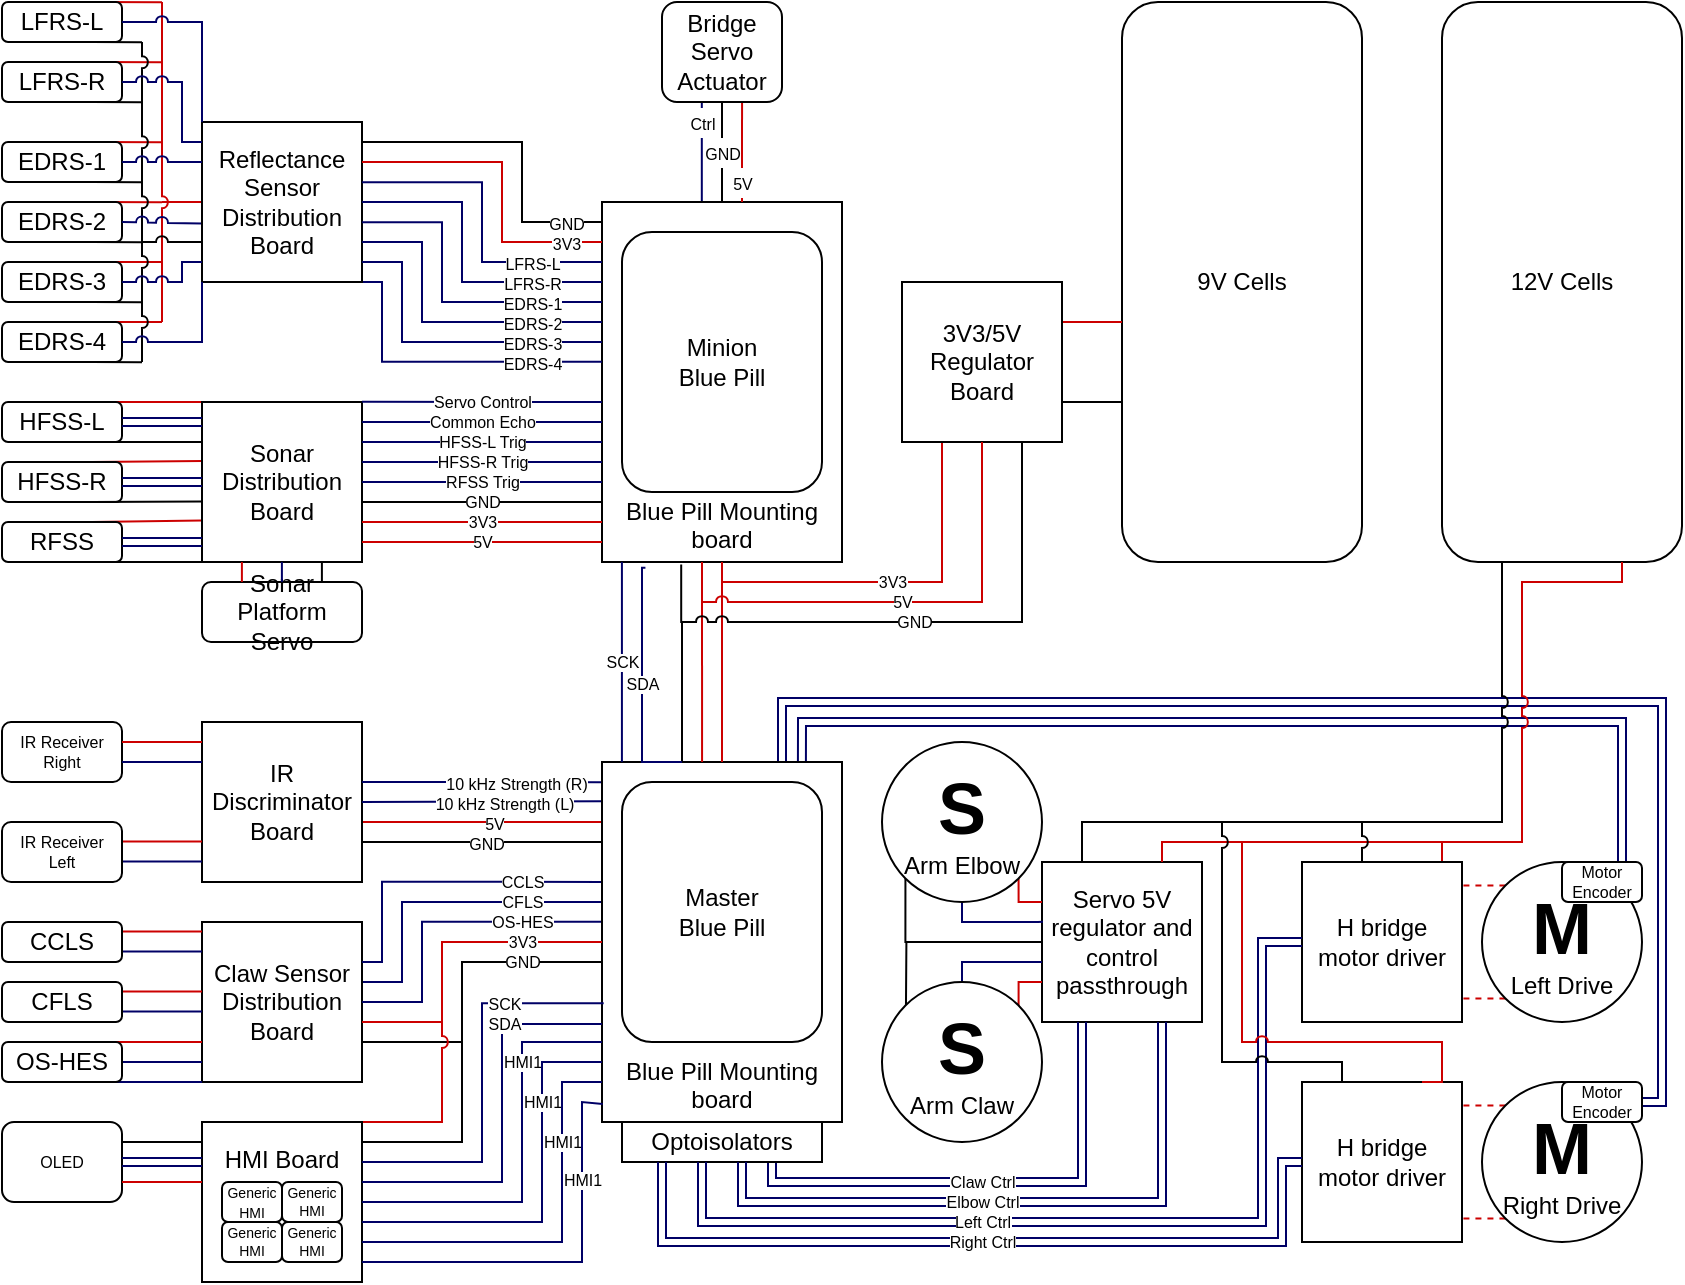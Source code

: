<mxfile version="20.0.1" type="github">
  <diagram id="aKo4nkEPc6Qk0W20-_ik" name="Page-1">
    <mxGraphModel dx="1038" dy="624" grid="1" gridSize="10" guides="1" tooltips="1" connect="1" arrows="1" fold="1" page="1" pageScale="1" pageWidth="919" pageHeight="720" math="0" shadow="0">
      <root>
        <mxCell id="0" />
        <mxCell id="1" parent="0" />
        <mxCell id="4rk6-c169mp4JHar0VSb-249" value="&lt;font style=&quot;font-size: 8px;&quot;&gt;Ctrl&lt;/font&gt;" style="edgeStyle=orthogonalEdgeStyle;rounded=0;sketch=0;jumpStyle=arc;orthogonalLoop=1;jettySize=auto;html=1;exitX=0.332;exitY=0.997;exitDx=0;exitDy=0;shadow=0;fontSize=12;fontColor=#000000;endArrow=none;endFill=0;strokeColor=#000066;exitPerimeter=0;" edge="1" parent="1" source="4rk6-c169mp4JHar0VSb-247">
          <mxGeometry x="-0.596" relative="1" as="geometry">
            <mxPoint x="390" y="140" as="targetPoint" />
            <Array as="points">
              <mxPoint x="390" y="140" />
            </Array>
            <mxPoint as="offset" />
          </mxGeometry>
        </mxCell>
        <mxCell id="4rk6-c169mp4JHar0VSb-244" style="edgeStyle=orthogonalEdgeStyle;shape=link;rounded=0;sketch=0;jumpStyle=arc;orthogonalLoop=1;jettySize=auto;html=1;exitX=1;exitY=0.5;exitDx=0;exitDy=0;shadow=0;fontSize=7;endArrow=none;endFill=0;strokeColor=#000066;fontColor=#000000;" edge="1" parent="1" source="4rk6-c169mp4JHar0VSb-206">
          <mxGeometry relative="1" as="geometry">
            <mxPoint x="430" y="420" as="targetPoint" />
            <Array as="points">
              <mxPoint x="870" y="590" />
              <mxPoint x="870" y="390" />
              <mxPoint x="430" y="390" />
            </Array>
          </mxGeometry>
        </mxCell>
        <mxCell id="4rk6-c169mp4JHar0VSb-245" style="edgeStyle=orthogonalEdgeStyle;shape=link;rounded=0;sketch=0;jumpStyle=arc;orthogonalLoop=1;jettySize=auto;html=1;exitX=0.75;exitY=0;exitDx=0;exitDy=0;shadow=0;fontSize=7;fontColor=#000000;endArrow=none;endFill=0;strokeColor=#000066;entryX=0.833;entryY=0;entryDx=0;entryDy=0;entryPerimeter=0;" edge="1" parent="1" source="4rk6-c169mp4JHar0VSb-157" target="4rk6-c169mp4JHar0VSb-184">
          <mxGeometry relative="1" as="geometry">
            <mxPoint x="440" y="400" as="targetPoint" />
            <Array as="points">
              <mxPoint x="850" y="400" />
              <mxPoint x="440" y="400" />
            </Array>
          </mxGeometry>
        </mxCell>
        <mxCell id="4rk6-c169mp4JHar0VSb-148" value="&lt;font style=&quot;font-size: 8px;&quot;&gt;GND&lt;/font&gt;" style="edgeStyle=orthogonalEdgeStyle;rounded=0;sketch=0;jumpStyle=arc;orthogonalLoop=1;jettySize=auto;html=1;shadow=0;fontSize=12;endArrow=none;endFill=0;strokeColor=#000000;exitX=1;exitY=0.75;exitDx=0;exitDy=0;entryX=0;entryY=0.222;entryDx=0;entryDy=0;entryPerimeter=0;" edge="1" parent="1" source="4rk6-c169mp4JHar0VSb-143" target="4rk6-c169mp4JHar0VSb-184">
          <mxGeometry x="0.033" relative="1" as="geometry">
            <mxPoint x="220" y="451" as="sourcePoint" />
            <mxPoint x="330" y="460" as="targetPoint" />
            <Array as="points" />
            <mxPoint as="offset" />
          </mxGeometry>
        </mxCell>
        <mxCell id="4rk6-c169mp4JHar0VSb-147" value="&lt;font style=&quot;font-size: 8px;&quot;&gt;5V&lt;/font&gt;" style="edgeStyle=orthogonalEdgeStyle;rounded=0;sketch=0;jumpStyle=arc;orthogonalLoop=1;jettySize=auto;html=1;shadow=0;fontSize=12;endArrow=none;endFill=0;strokeColor=#CC0000;exitX=1;exitY=0.625;exitDx=0;exitDy=0;exitPerimeter=0;entryX=0.002;entryY=0.167;entryDx=0;entryDy=0;entryPerimeter=0;" edge="1" parent="1" source="4rk6-c169mp4JHar0VSb-143" target="4rk6-c169mp4JHar0VSb-184">
          <mxGeometry x="0.103" relative="1" as="geometry">
            <mxPoint x="230" y="450" as="sourcePoint" />
            <mxPoint x="330" y="450" as="targetPoint" />
            <Array as="points" />
            <mxPoint as="offset" />
          </mxGeometry>
        </mxCell>
        <mxCell id="4rk6-c169mp4JHar0VSb-52" value="" style="endArrow=none;html=1;rounded=0;exitX=0;exitY=0;exitDx=0;exitDy=0;strokeColor=#CC0000;" edge="1" parent="1" source="4rk6-c169mp4JHar0VSb-40">
          <mxGeometry width="50" height="50" relative="1" as="geometry">
            <mxPoint x="45" y="290" as="sourcePoint" />
            <mxPoint x="95" y="240" as="targetPoint" />
          </mxGeometry>
        </mxCell>
        <mxCell id="4rk6-c169mp4JHar0VSb-56" value="" style="endArrow=none;html=1;rounded=0;exitX=0;exitY=0;exitDx=0;exitDy=0;entryX=0.75;entryY=0;entryDx=0;entryDy=0;strokeColor=#CC0000;" edge="1" parent="1" target="4rk6-c169mp4JHar0VSb-41">
          <mxGeometry width="50" height="50" relative="1" as="geometry">
            <mxPoint x="140" y="269.56" as="sourcePoint" />
            <mxPoint x="115" y="269.56" as="targetPoint" />
          </mxGeometry>
        </mxCell>
        <mxCell id="4rk6-c169mp4JHar0VSb-59" value="" style="endArrow=none;html=1;rounded=0;strokeColor=#CC0000;entryX=0.75;entryY=0;entryDx=0;entryDy=0;" edge="1" parent="1" target="4rk6-c169mp4JHar0VSb-42">
          <mxGeometry width="50" height="50" relative="1" as="geometry">
            <mxPoint x="140" y="299.31" as="sourcePoint" />
            <mxPoint x="115" y="299.31" as="targetPoint" />
          </mxGeometry>
        </mxCell>
        <mxCell id="4rk6-c169mp4JHar0VSb-1" value="12V Cells" style="rounded=1;whiteSpace=wrap;html=1;" vertex="1" parent="1">
          <mxGeometry x="760" y="40" width="120" height="280" as="geometry" />
        </mxCell>
        <mxCell id="4rk6-c169mp4JHar0VSb-2" value="9V Cells" style="rounded=1;whiteSpace=wrap;html=1;" vertex="1" parent="1">
          <mxGeometry x="600" y="40" width="120" height="280" as="geometry" />
        </mxCell>
        <mxCell id="4rk6-c169mp4JHar0VSb-5" value="H bridge motor driver" style="whiteSpace=wrap;html=1;aspect=fixed;" vertex="1" parent="1">
          <mxGeometry x="690" y="580" width="80" height="80" as="geometry" />
        </mxCell>
        <mxCell id="4rk6-c169mp4JHar0VSb-15" style="edgeStyle=orthogonalEdgeStyle;rounded=0;orthogonalLoop=1;jettySize=auto;html=1;exitX=0;exitY=0.5;exitDx=0;exitDy=0;entryX=0;entryY=0;entryDx=0;entryDy=0;endArrow=none;endFill=0;" edge="1" parent="1" source="4rk6-c169mp4JHar0VSb-6">
          <mxGeometry relative="1" as="geometry">
            <mxPoint x="491.716" y="581.716" as="targetPoint" />
          </mxGeometry>
        </mxCell>
        <mxCell id="4rk6-c169mp4JHar0VSb-6" value="Servo 5V regulator and control passthrough" style="whiteSpace=wrap;html=1;aspect=fixed;" vertex="1" parent="1">
          <mxGeometry x="560" y="470" width="80" height="80" as="geometry" />
        </mxCell>
        <mxCell id="4rk6-c169mp4JHar0VSb-29" style="edgeStyle=orthogonalEdgeStyle;rounded=0;orthogonalLoop=1;jettySize=auto;html=1;exitX=0;exitY=0;exitDx=0;exitDy=0;endArrow=none;endFill=0;dashed=1;strokeColor=#CC0000;entryX=1.003;entryY=0.148;entryDx=0;entryDy=0;entryPerimeter=0;" edge="1" parent="1" source="4rk6-c169mp4JHar0VSb-8" target="4rk6-c169mp4JHar0VSb-5">
          <mxGeometry relative="1" as="geometry">
            <mxPoint x="1330" y="527" as="targetPoint" />
          </mxGeometry>
        </mxCell>
        <mxCell id="4rk6-c169mp4JHar0VSb-31" style="edgeStyle=orthogonalEdgeStyle;rounded=0;orthogonalLoop=1;jettySize=auto;html=1;exitX=0;exitY=1;exitDx=0;exitDy=0;dashed=1;endArrow=none;endFill=0;strokeColor=#CC0000;entryX=0.998;entryY=0.853;entryDx=0;entryDy=0;entryPerimeter=0;" edge="1" parent="1" source="4rk6-c169mp4JHar0VSb-8" target="4rk6-c169mp4JHar0VSb-5">
          <mxGeometry relative="1" as="geometry">
            <mxPoint x="1329" y="583" as="targetPoint" />
          </mxGeometry>
        </mxCell>
        <mxCell id="4rk6-c169mp4JHar0VSb-8" value="&lt;div&gt;&lt;font size=&quot;1&quot;&gt;&lt;b style=&quot;font-size: 36px;&quot;&gt;M&lt;/b&gt;&lt;/font&gt;&lt;/div&gt;Right Drive" style="ellipse;whiteSpace=wrap;html=1;aspect=fixed;" vertex="1" parent="1">
          <mxGeometry x="780" y="580" width="80" height="80" as="geometry" />
        </mxCell>
        <mxCell id="4rk6-c169mp4JHar0VSb-11" style="edgeStyle=orthogonalEdgeStyle;rounded=0;orthogonalLoop=1;jettySize=auto;html=1;exitX=1;exitY=1;exitDx=0;exitDy=0;entryX=0;entryY=0.25;entryDx=0;entryDy=0;endArrow=none;endFill=0;strokeColor=#CC0000;" edge="1" parent="1" source="4rk6-c169mp4JHar0VSb-9" target="4rk6-c169mp4JHar0VSb-6">
          <mxGeometry relative="1" as="geometry">
            <Array as="points">
              <mxPoint x="548" y="490" />
            </Array>
          </mxGeometry>
        </mxCell>
        <mxCell id="4rk6-c169mp4JHar0VSb-12" style="edgeStyle=orthogonalEdgeStyle;rounded=0;orthogonalLoop=1;jettySize=auto;html=1;exitX=0.5;exitY=1;exitDx=0;exitDy=0;endArrow=none;endFill=0;entryX=0.006;entryY=0.373;entryDx=0;entryDy=0;entryPerimeter=0;strokeColor=#000066;" edge="1" parent="1" source="4rk6-c169mp4JHar0VSb-9" target="4rk6-c169mp4JHar0VSb-6">
          <mxGeometry relative="1" as="geometry">
            <mxPoint x="550" y="500" as="targetPoint" />
            <Array as="points">
              <mxPoint x="520" y="500" />
              <mxPoint x="558" y="500" />
            </Array>
          </mxGeometry>
        </mxCell>
        <mxCell id="4rk6-c169mp4JHar0VSb-14" style="edgeStyle=orthogonalEdgeStyle;rounded=0;orthogonalLoop=1;jettySize=auto;html=1;exitX=0;exitY=1;exitDx=0;exitDy=0;entryX=0;entryY=0.5;entryDx=0;entryDy=0;endArrow=none;endFill=0;" edge="1" parent="1" source="4rk6-c169mp4JHar0VSb-9" target="4rk6-c169mp4JHar0VSb-6">
          <mxGeometry relative="1" as="geometry" />
        </mxCell>
        <mxCell id="4rk6-c169mp4JHar0VSb-9" value="&lt;div style=&quot;font-size: 36px;&quot;&gt;&lt;font style=&quot;font-size: 36px;&quot;&gt;&lt;b&gt;&lt;font style=&quot;font-size: 36px;&quot;&gt;S&lt;/font&gt;&lt;/b&gt;&lt;/font&gt;&lt;/div&gt;&lt;div&gt;Arm Elbow&lt;br&gt;&lt;/div&gt;" style="ellipse;whiteSpace=wrap;html=1;aspect=fixed;" vertex="1" parent="1">
          <mxGeometry x="480" y="410" width="80" height="80" as="geometry" />
        </mxCell>
        <mxCell id="4rk6-c169mp4JHar0VSb-17" style="edgeStyle=orthogonalEdgeStyle;rounded=0;orthogonalLoop=1;jettySize=auto;html=1;exitX=0.5;exitY=0;exitDx=0;exitDy=0;entryX=0;entryY=0.625;entryDx=0;entryDy=0;entryPerimeter=0;endArrow=none;endFill=0;strokeColor=#000066;" edge="1" parent="1" target="4rk6-c169mp4JHar0VSb-6">
          <mxGeometry relative="1" as="geometry">
            <mxPoint x="520" y="570" as="sourcePoint" />
            <Array as="points">
              <mxPoint x="520" y="520" />
            </Array>
          </mxGeometry>
        </mxCell>
        <mxCell id="4rk6-c169mp4JHar0VSb-19" style="edgeStyle=orthogonalEdgeStyle;rounded=0;orthogonalLoop=1;jettySize=auto;html=1;exitX=1;exitY=0;exitDx=0;exitDy=0;entryX=0;entryY=0.75;entryDx=0;entryDy=0;endArrow=none;endFill=0;strokeColor=#CC0000;" edge="1" parent="1" target="4rk6-c169mp4JHar0VSb-6">
          <mxGeometry relative="1" as="geometry">
            <mxPoint x="548.284" y="581.716" as="sourcePoint" />
            <Array as="points">
              <mxPoint x="548" y="530" />
            </Array>
          </mxGeometry>
        </mxCell>
        <mxCell id="4rk6-c169mp4JHar0VSb-10" value="&lt;div&gt;&lt;font size=&quot;1&quot;&gt;&lt;b style=&quot;font-size: 36px;&quot;&gt;S&lt;/b&gt;&lt;/font&gt;&lt;/div&gt;&lt;div&gt;Arm Claw&lt;br&gt;&lt;/div&gt;" style="ellipse;whiteSpace=wrap;html=1;aspect=fixed;" vertex="1" parent="1">
          <mxGeometry x="480" y="530" width="80" height="80" as="geometry" />
        </mxCell>
        <mxCell id="4rk6-c169mp4JHar0VSb-35" value="&lt;div&gt;&lt;br&gt;&lt;/div&gt;&lt;div&gt;&lt;br&gt;&lt;/div&gt;&lt;div&gt;&lt;br&gt;&lt;/div&gt;&lt;div&gt;&lt;br&gt;&lt;/div&gt;&lt;div&gt;&lt;br&gt;&lt;/div&gt;&lt;div&gt;&lt;br&gt;&lt;/div&gt;&lt;div&gt;&lt;br&gt;&lt;/div&gt;&lt;div&gt;&lt;br&gt;&lt;/div&gt;&lt;div&gt;&lt;br&gt;&lt;/div&gt;&lt;div&gt;&lt;br&gt;&lt;/div&gt;&lt;div&gt;Blue Pill Mounting board&lt;/div&gt;" style="rounded=0;whiteSpace=wrap;html=1;" vertex="1" parent="1">
          <mxGeometry x="340" y="140" width="120" height="180" as="geometry" />
        </mxCell>
        <mxCell id="4rk6-c169mp4JHar0VSb-116" value="&lt;font style=&quot;font-size: 8px;&quot;&gt;EDRS-4&lt;/font&gt;" style="edgeStyle=orthogonalEdgeStyle;rounded=0;sketch=0;jumpStyle=arc;orthogonalLoop=1;jettySize=auto;html=1;exitX=0;exitY=0.444;exitDx=0;exitDy=0;entryX=1;entryY=1;entryDx=0;entryDy=0;shadow=0;fontSize=12;endArrow=none;endFill=0;strokeColor=#000066;exitPerimeter=0;" edge="1" parent="1" source="4rk6-c169mp4JHar0VSb-35" target="4rk6-c169mp4JHar0VSb-82">
          <mxGeometry x="-0.555" relative="1" as="geometry">
            <Array as="points">
              <mxPoint x="230" y="220" />
              <mxPoint x="230" y="180" />
            </Array>
            <mxPoint as="offset" />
          </mxGeometry>
        </mxCell>
        <mxCell id="4rk6-c169mp4JHar0VSb-208" style="rounded=0;sketch=0;jumpStyle=arc;orthogonalLoop=1;jettySize=auto;html=1;exitX=1;exitY=0.25;exitDx=0;exitDy=0;shadow=0;fontSize=8;endArrow=none;endFill=0;strokeColor=#CC0000;" edge="1" parent="1" source="4rk6-c169mp4JHar0VSb-36">
          <mxGeometry relative="1" as="geometry">
            <mxPoint x="600" y="200" as="targetPoint" />
          </mxGeometry>
        </mxCell>
        <mxCell id="4rk6-c169mp4JHar0VSb-209" style="edgeStyle=orthogonalEdgeStyle;rounded=0;sketch=0;jumpStyle=arc;orthogonalLoop=1;jettySize=auto;html=1;exitX=1;exitY=0.75;exitDx=0;exitDy=0;entryX=0;entryY=0.716;entryDx=0;entryDy=0;entryPerimeter=0;shadow=0;fontSize=8;endArrow=none;endFill=0;strokeColor=#000000;" edge="1" parent="1" source="4rk6-c169mp4JHar0VSb-36" target="4rk6-c169mp4JHar0VSb-2">
          <mxGeometry relative="1" as="geometry" />
        </mxCell>
        <mxCell id="4rk6-c169mp4JHar0VSb-211" value="3V3" style="edgeStyle=orthogonalEdgeStyle;rounded=0;sketch=0;jumpStyle=arc;orthogonalLoop=1;jettySize=auto;html=1;exitX=0.25;exitY=1;exitDx=0;exitDy=0;shadow=0;fontSize=8;endArrow=none;endFill=0;strokeColor=#CC0000;entryX=0.5;entryY=1;entryDx=0;entryDy=0;" edge="1" parent="1" source="4rk6-c169mp4JHar0VSb-36" target="4rk6-c169mp4JHar0VSb-35">
          <mxGeometry relative="1" as="geometry">
            <mxPoint x="440" y="320" as="targetPoint" />
            <Array as="points">
              <mxPoint x="510" y="330" />
              <mxPoint x="400" y="330" />
            </Array>
          </mxGeometry>
        </mxCell>
        <mxCell id="4rk6-c169mp4JHar0VSb-36" value="&lt;div&gt;3V3/5V Regulator&lt;/div&gt;&lt;div&gt;Board&lt;br&gt;&lt;/div&gt;" style="whiteSpace=wrap;html=1;aspect=fixed;" vertex="1" parent="1">
          <mxGeometry x="490" y="180" width="80" height="80" as="geometry" />
        </mxCell>
        <mxCell id="4rk6-c169mp4JHar0VSb-39" value="&lt;div&gt;Minion&lt;/div&gt;&lt;div&gt;Blue Pill&lt;/div&gt;" style="rounded=1;whiteSpace=wrap;html=1;" vertex="1" parent="1">
          <mxGeometry x="350" y="155" width="100" height="130" as="geometry" />
        </mxCell>
        <mxCell id="4rk6-c169mp4JHar0VSb-40" value="Sonar Distribution Board" style="whiteSpace=wrap;html=1;aspect=fixed;" vertex="1" parent="1">
          <mxGeometry x="140" y="240" width="80" height="80" as="geometry" />
        </mxCell>
        <mxCell id="4rk6-c169mp4JHar0VSb-41" value="HFSS-R" style="rounded=1;whiteSpace=wrap;html=1;" vertex="1" parent="1">
          <mxGeometry x="40" y="270" width="60" height="20" as="geometry" />
        </mxCell>
        <mxCell id="4rk6-c169mp4JHar0VSb-42" value="RFSS" style="rounded=1;whiteSpace=wrap;html=1;" vertex="1" parent="1">
          <mxGeometry x="40" y="300" width="60" height="20" as="geometry" />
        </mxCell>
        <mxCell id="4rk6-c169mp4JHar0VSb-43" value="HFSS-L" style="rounded=1;whiteSpace=wrap;html=1;" vertex="1" parent="1">
          <mxGeometry x="40" y="240" width="60" height="20" as="geometry" />
        </mxCell>
        <mxCell id="4rk6-c169mp4JHar0VSb-53" value="" style="endArrow=none;html=1;rounded=0;exitX=0;exitY=0;exitDx=0;exitDy=0;entryX=0.921;entryY=0.999;entryDx=0;entryDy=0;entryPerimeter=0;strokeColor=#000000;" edge="1" parent="1" target="4rk6-c169mp4JHar0VSb-43">
          <mxGeometry width="50" height="50" relative="1" as="geometry">
            <mxPoint x="140" y="260" as="sourcePoint" />
            <mxPoint x="120" y="260.11" as="targetPoint" />
          </mxGeometry>
        </mxCell>
        <mxCell id="4rk6-c169mp4JHar0VSb-55" value="" style="shape=link;html=1;rounded=0;endArrow=none;endFill=0;exitX=1;exitY=0.5;exitDx=0;exitDy=0;strokeColor=#000066;" edge="1" parent="1" source="4rk6-c169mp4JHar0VSb-43">
          <mxGeometry width="100" relative="1" as="geometry">
            <mxPoint x="40" y="249.89" as="sourcePoint" />
            <mxPoint x="140" y="250" as="targetPoint" />
          </mxGeometry>
        </mxCell>
        <mxCell id="4rk6-c169mp4JHar0VSb-57" value="" style="endArrow=none;html=1;rounded=0;entryX=0.75;entryY=1;entryDx=0;entryDy=0;strokeColor=#000000;" edge="1" parent="1" target="4rk6-c169mp4JHar0VSb-41">
          <mxGeometry width="50" height="50" relative="1" as="geometry">
            <mxPoint x="140" y="289.76" as="sourcePoint" />
            <mxPoint x="115.26" y="289.54" as="targetPoint" />
          </mxGeometry>
        </mxCell>
        <mxCell id="4rk6-c169mp4JHar0VSb-58" value="" style="shape=link;html=1;rounded=0;endArrow=none;endFill=0;entryX=0;entryY=0.5;entryDx=0;entryDy=0;strokeColor=#000066;" edge="1" parent="1" target="4rk6-c169mp4JHar0VSb-40">
          <mxGeometry width="100" relative="1" as="geometry">
            <mxPoint x="100" y="280" as="sourcePoint" />
            <mxPoint x="120" y="279.69" as="targetPoint" />
          </mxGeometry>
        </mxCell>
        <mxCell id="4rk6-c169mp4JHar0VSb-60" value="" style="endArrow=none;html=1;rounded=0;entryX=0.75;entryY=1;entryDx=0;entryDy=0;strokeColor=#000000;exitX=0;exitY=1;exitDx=0;exitDy=0;" edge="1" parent="1" source="4rk6-c169mp4JHar0VSb-40" target="4rk6-c169mp4JHar0VSb-42">
          <mxGeometry width="50" height="50" relative="1" as="geometry">
            <mxPoint x="140" y="319.31" as="sourcePoint" />
            <mxPoint x="115.26" y="319.09" as="targetPoint" />
          </mxGeometry>
        </mxCell>
        <mxCell id="4rk6-c169mp4JHar0VSb-61" value="" style="shape=link;html=1;rounded=0;endArrow=none;endFill=0;strokeColor=#000066;exitX=1;exitY=0.5;exitDx=0;exitDy=0;" edge="1" parent="1" source="4rk6-c169mp4JHar0VSb-42">
          <mxGeometry width="100" relative="1" as="geometry">
            <mxPoint x="120" y="309.31" as="sourcePoint" />
            <mxPoint x="140" y="310" as="targetPoint" />
          </mxGeometry>
        </mxCell>
        <mxCell id="4rk6-c169mp4JHar0VSb-63" value="Sonar Platform Servo" style="rounded=1;whiteSpace=wrap;html=1;" vertex="1" parent="1">
          <mxGeometry x="140" y="330" width="80" height="30" as="geometry" />
        </mxCell>
        <mxCell id="4rk6-c169mp4JHar0VSb-64" value="3V3" style="endArrow=none;html=1;rounded=0;strokeColor=#CC0000;fontSize=8;" edge="1" parent="1">
          <mxGeometry width="50" height="50" relative="1" as="geometry">
            <mxPoint x="220" y="300" as="sourcePoint" />
            <mxPoint x="340" y="300" as="targetPoint" />
          </mxGeometry>
        </mxCell>
        <mxCell id="4rk6-c169mp4JHar0VSb-66" value="GND" style="endArrow=none;html=1;rounded=0;fontSize=8;exitX=1;exitY=0.625;exitDx=0;exitDy=0;exitPerimeter=0;" edge="1" parent="1" source="4rk6-c169mp4JHar0VSb-40">
          <mxGeometry width="50" height="50" relative="1" as="geometry">
            <mxPoint x="200" y="289.56" as="sourcePoint" />
            <mxPoint x="340" y="290" as="targetPoint" />
          </mxGeometry>
        </mxCell>
        <mxCell id="4rk6-c169mp4JHar0VSb-67" value="RFSS Trig" style="endArrow=none;html=1;rounded=0;strokeColor=#000066;fontSize=8;" edge="1" parent="1">
          <mxGeometry width="50" height="50" relative="1" as="geometry">
            <mxPoint x="220" y="280" as="sourcePoint" />
            <mxPoint x="340" y="280" as="targetPoint" />
          </mxGeometry>
        </mxCell>
        <mxCell id="4rk6-c169mp4JHar0VSb-68" value="HFSS-R Trig" style="endArrow=none;html=1;rounded=0;strokeColor=#000066;fontSize=8;" edge="1" parent="1">
          <mxGeometry width="50" height="50" relative="1" as="geometry">
            <mxPoint x="220" y="270" as="sourcePoint" />
            <mxPoint x="340" y="270" as="targetPoint" />
          </mxGeometry>
        </mxCell>
        <mxCell id="4rk6-c169mp4JHar0VSb-69" value="HFSS-L Trig" style="endArrow=none;html=1;rounded=0;strokeColor=#000066;fontSize=8;" edge="1" parent="1">
          <mxGeometry width="50" height="50" relative="1" as="geometry">
            <mxPoint x="220" y="260" as="sourcePoint" />
            <mxPoint x="340" y="260" as="targetPoint" />
          </mxGeometry>
        </mxCell>
        <mxCell id="4rk6-c169mp4JHar0VSb-70" value="Common Echo" style="endArrow=none;html=1;rounded=0;strokeColor=#000066;fontSize=8;" edge="1" parent="1">
          <mxGeometry width="50" height="50" relative="1" as="geometry">
            <mxPoint x="220" y="250" as="sourcePoint" />
            <mxPoint x="340" y="250" as="targetPoint" />
          </mxGeometry>
        </mxCell>
        <mxCell id="4rk6-c169mp4JHar0VSb-71" value="Servo Control" style="endArrow=none;html=1;rounded=0;strokeColor=#000066;fontSize=8;" edge="1" parent="1">
          <mxGeometry width="50" height="50" relative="1" as="geometry">
            <mxPoint x="220" y="239.87" as="sourcePoint" />
            <mxPoint x="340" y="240" as="targetPoint" />
          </mxGeometry>
        </mxCell>
        <mxCell id="4rk6-c169mp4JHar0VSb-75" value="" style="endArrow=none;html=1;rounded=0;fontSize=8;strokeColor=#000066;exitX=0.5;exitY=0;exitDx=0;exitDy=0;" edge="1" parent="1">
          <mxGeometry width="50" height="50" relative="1" as="geometry">
            <mxPoint x="179.95" y="330" as="sourcePoint" />
            <mxPoint x="179.95" y="320" as="targetPoint" />
          </mxGeometry>
        </mxCell>
        <mxCell id="4rk6-c169mp4JHar0VSb-77" value="" style="endArrow=none;html=1;rounded=0;fontSize=8;strokeColor=#000000;exitX=0.5;exitY=0;exitDx=0;exitDy=0;" edge="1" parent="1">
          <mxGeometry width="50" height="50" relative="1" as="geometry">
            <mxPoint x="199.95" y="330" as="sourcePoint" />
            <mxPoint x="199.95" y="320" as="targetPoint" />
          </mxGeometry>
        </mxCell>
        <mxCell id="4rk6-c169mp4JHar0VSb-78" value="" style="endArrow=none;html=1;rounded=0;fontSize=8;strokeColor=#CC0000;exitX=0.5;exitY=0;exitDx=0;exitDy=0;" edge="1" parent="1">
          <mxGeometry width="50" height="50" relative="1" as="geometry">
            <mxPoint x="159.95" y="330" as="sourcePoint" />
            <mxPoint x="159.95" y="320" as="targetPoint" />
          </mxGeometry>
        </mxCell>
        <mxCell id="4rk6-c169mp4JHar0VSb-110" style="edgeStyle=elbowEdgeStyle;rounded=0;orthogonalLoop=1;jettySize=auto;html=1;exitX=0;exitY=0.5;exitDx=0;exitDy=0;fontSize=12;endArrow=none;endFill=0;strokeColor=#CC0000;shadow=0;" edge="1" parent="1" source="4rk6-c169mp4JHar0VSb-82">
          <mxGeometry relative="1" as="geometry">
            <mxPoint x="120" y="140.143" as="targetPoint" />
            <Array as="points">
              <mxPoint x="120" y="130" />
            </Array>
          </mxGeometry>
        </mxCell>
        <mxCell id="4rk6-c169mp4JHar0VSb-82" value="&lt;font style=&quot;font-size: 12px;&quot;&gt;Reflectance Sensor Distribution Board&lt;/font&gt;" style="whiteSpace=wrap;html=1;aspect=fixed;fontSize=8;shadow=0;" vertex="1" parent="1">
          <mxGeometry x="140" y="100" width="80" height="80" as="geometry" />
        </mxCell>
        <mxCell id="4rk6-c169mp4JHar0VSb-92" style="edgeStyle=none;rounded=0;orthogonalLoop=1;jettySize=auto;html=1;exitX=0.75;exitY=0;exitDx=0;exitDy=0;fontSize=12;endArrow=none;endFill=0;strokeColor=#CC0000;shadow=0;" edge="1" parent="1" source="4rk6-c169mp4JHar0VSb-83">
          <mxGeometry relative="1" as="geometry">
            <mxPoint x="120" y="40.143" as="targetPoint" />
          </mxGeometry>
        </mxCell>
        <mxCell id="4rk6-c169mp4JHar0VSb-98" style="edgeStyle=none;rounded=0;orthogonalLoop=1;jettySize=auto;html=1;exitX=0.75;exitY=1;exitDx=0;exitDy=0;fontSize=12;endArrow=none;endFill=0;strokeColor=#000000;shadow=0;" edge="1" parent="1" source="4rk6-c169mp4JHar0VSb-83">
          <mxGeometry relative="1" as="geometry">
            <mxPoint x="110" y="60.143" as="targetPoint" />
          </mxGeometry>
        </mxCell>
        <mxCell id="4rk6-c169mp4JHar0VSb-83" value="LFRS-L" style="rounded=1;whiteSpace=wrap;html=1;shadow=0;" vertex="1" parent="1">
          <mxGeometry x="40" y="40" width="60" height="20" as="geometry" />
        </mxCell>
        <mxCell id="4rk6-c169mp4JHar0VSb-93" style="edgeStyle=none;rounded=0;orthogonalLoop=1;jettySize=auto;html=1;exitX=0.75;exitY=0;exitDx=0;exitDy=0;fontSize=12;endArrow=none;endFill=0;strokeColor=#CC0000;shadow=0;" edge="1" parent="1" source="4rk6-c169mp4JHar0VSb-84">
          <mxGeometry relative="1" as="geometry">
            <mxPoint x="120" y="70.143" as="targetPoint" />
          </mxGeometry>
        </mxCell>
        <mxCell id="4rk6-c169mp4JHar0VSb-99" style="edgeStyle=none;rounded=0;orthogonalLoop=1;jettySize=auto;html=1;exitX=0.75;exitY=1;exitDx=0;exitDy=0;fontSize=12;endArrow=none;endFill=0;strokeColor=#000000;shadow=0;" edge="1" parent="1" source="4rk6-c169mp4JHar0VSb-84">
          <mxGeometry relative="1" as="geometry">
            <mxPoint x="110" y="90.143" as="targetPoint" />
          </mxGeometry>
        </mxCell>
        <mxCell id="4rk6-c169mp4JHar0VSb-84" value="LFRS-R" style="rounded=1;whiteSpace=wrap;html=1;shadow=0;" vertex="1" parent="1">
          <mxGeometry x="40" y="70" width="60" height="20" as="geometry" />
        </mxCell>
        <mxCell id="4rk6-c169mp4JHar0VSb-94" style="edgeStyle=none;rounded=0;orthogonalLoop=1;jettySize=auto;html=1;exitX=0.75;exitY=0;exitDx=0;exitDy=0;fontSize=12;endArrow=none;endFill=0;strokeColor=#CC0000;shadow=0;" edge="1" parent="1" source="4rk6-c169mp4JHar0VSb-85">
          <mxGeometry relative="1" as="geometry">
            <mxPoint x="120" y="110.143" as="targetPoint" />
          </mxGeometry>
        </mxCell>
        <mxCell id="4rk6-c169mp4JHar0VSb-100" style="edgeStyle=none;rounded=0;orthogonalLoop=1;jettySize=auto;html=1;exitX=0.75;exitY=1;exitDx=0;exitDy=0;fontSize=12;endArrow=none;endFill=0;strokeColor=#000000;shadow=0;" edge="1" parent="1" source="4rk6-c169mp4JHar0VSb-85">
          <mxGeometry relative="1" as="geometry">
            <mxPoint x="110" y="130.143" as="targetPoint" />
          </mxGeometry>
        </mxCell>
        <mxCell id="4rk6-c169mp4JHar0VSb-85" value="EDRS-1" style="rounded=1;whiteSpace=wrap;html=1;shadow=0;" vertex="1" parent="1">
          <mxGeometry x="40" y="110" width="60" height="20" as="geometry" />
        </mxCell>
        <mxCell id="4rk6-c169mp4JHar0VSb-95" style="edgeStyle=none;rounded=0;orthogonalLoop=1;jettySize=auto;html=1;exitX=0.75;exitY=0;exitDx=0;exitDy=0;fontSize=12;endArrow=none;endFill=0;strokeColor=#CC0000;shadow=0;" edge="1" parent="1" source="4rk6-c169mp4JHar0VSb-86">
          <mxGeometry relative="1" as="geometry">
            <mxPoint x="120" y="140.143" as="targetPoint" />
          </mxGeometry>
        </mxCell>
        <mxCell id="4rk6-c169mp4JHar0VSb-101" style="edgeStyle=none;rounded=0;orthogonalLoop=1;jettySize=auto;html=1;exitX=0.75;exitY=1;exitDx=0;exitDy=0;fontSize=12;endArrow=none;endFill=0;strokeColor=#000000;shadow=0;" edge="1" parent="1" source="4rk6-c169mp4JHar0VSb-86">
          <mxGeometry relative="1" as="geometry">
            <mxPoint x="110" y="160.143" as="targetPoint" />
          </mxGeometry>
        </mxCell>
        <mxCell id="4rk6-c169mp4JHar0VSb-86" value="EDRS-2" style="rounded=1;whiteSpace=wrap;html=1;shadow=0;" vertex="1" parent="1">
          <mxGeometry x="40" y="140" width="60" height="20" as="geometry" />
        </mxCell>
        <mxCell id="4rk6-c169mp4JHar0VSb-96" style="edgeStyle=none;rounded=0;orthogonalLoop=1;jettySize=auto;html=1;exitX=0.75;exitY=0;exitDx=0;exitDy=0;fontSize=12;endArrow=none;endFill=0;strokeColor=#CC0000;shadow=0;" edge="1" parent="1" source="4rk6-c169mp4JHar0VSb-87">
          <mxGeometry relative="1" as="geometry">
            <mxPoint x="120" y="170" as="targetPoint" />
          </mxGeometry>
        </mxCell>
        <mxCell id="4rk6-c169mp4JHar0VSb-102" style="edgeStyle=none;rounded=0;orthogonalLoop=1;jettySize=auto;html=1;exitX=0.75;exitY=1;exitDx=0;exitDy=0;fontSize=12;endArrow=none;endFill=0;strokeColor=#000000;shadow=0;" edge="1" parent="1" source="4rk6-c169mp4JHar0VSb-87">
          <mxGeometry relative="1" as="geometry">
            <mxPoint x="110" y="190.143" as="targetPoint" />
          </mxGeometry>
        </mxCell>
        <mxCell id="4rk6-c169mp4JHar0VSb-87" value="EDRS-3" style="rounded=1;whiteSpace=wrap;html=1;shadow=0;" vertex="1" parent="1">
          <mxGeometry x="40" y="170" width="60" height="20" as="geometry" />
        </mxCell>
        <mxCell id="4rk6-c169mp4JHar0VSb-97" style="edgeStyle=none;rounded=0;orthogonalLoop=1;jettySize=auto;html=1;exitX=0.75;exitY=0;exitDx=0;exitDy=0;fontSize=12;endArrow=none;endFill=0;strokeColor=#CC0000;shadow=0;" edge="1" parent="1" source="4rk6-c169mp4JHar0VSb-88">
          <mxGeometry relative="1" as="geometry">
            <mxPoint x="120" y="200" as="targetPoint" />
          </mxGeometry>
        </mxCell>
        <mxCell id="4rk6-c169mp4JHar0VSb-103" style="edgeStyle=none;rounded=0;orthogonalLoop=1;jettySize=auto;html=1;exitX=0.75;exitY=1;exitDx=0;exitDy=0;fontSize=12;endArrow=none;endFill=0;strokeColor=#000000;shadow=0;" edge="1" parent="1" source="4rk6-c169mp4JHar0VSb-88">
          <mxGeometry relative="1" as="geometry">
            <mxPoint x="110" y="220.143" as="targetPoint" />
          </mxGeometry>
        </mxCell>
        <mxCell id="4rk6-c169mp4JHar0VSb-88" value="EDRS-4" style="rounded=1;whiteSpace=wrap;html=1;shadow=0;" vertex="1" parent="1">
          <mxGeometry x="40" y="200" width="60" height="20" as="geometry" />
        </mxCell>
        <mxCell id="4rk6-c169mp4JHar0VSb-90" value="" style="endArrow=none;html=1;rounded=0;fontSize=12;strokeColor=#000000;shadow=0;jumpStyle=arc;" edge="1" parent="1">
          <mxGeometry width="50" height="50" relative="1" as="geometry">
            <mxPoint x="110" y="220" as="sourcePoint" />
            <mxPoint x="110" y="60" as="targetPoint" />
          </mxGeometry>
        </mxCell>
        <mxCell id="4rk6-c169mp4JHar0VSb-91" value="" style="endArrow=none;html=1;rounded=0;fontSize=12;strokeColor=#CC0000;shadow=0;jumpStyle=arc;" edge="1" parent="1">
          <mxGeometry width="50" height="50" relative="1" as="geometry">
            <mxPoint x="120" y="200" as="sourcePoint" />
            <mxPoint x="120" y="40" as="targetPoint" />
          </mxGeometry>
        </mxCell>
        <mxCell id="4rk6-c169mp4JHar0VSb-104" style="edgeStyle=elbowEdgeStyle;orthogonalLoop=1;jettySize=auto;html=1;exitX=1;exitY=0.5;exitDx=0;exitDy=0;entryX=0;entryY=0;entryDx=0;entryDy=0;fontSize=12;endArrow=none;endFill=0;strokeColor=#000066;shadow=0;rounded=0;sketch=0;jumpStyle=arc;" edge="1" parent="1" source="4rk6-c169mp4JHar0VSb-83" target="4rk6-c169mp4JHar0VSb-82">
          <mxGeometry relative="1" as="geometry">
            <Array as="points">
              <mxPoint x="140" y="60" />
              <mxPoint x="130" y="80" />
            </Array>
          </mxGeometry>
        </mxCell>
        <mxCell id="4rk6-c169mp4JHar0VSb-105" style="edgeStyle=elbowEdgeStyle;orthogonalLoop=1;jettySize=auto;html=1;exitX=1;exitY=0.5;exitDx=0;exitDy=0;entryX=0;entryY=0.125;entryDx=0;entryDy=0;entryPerimeter=0;fontSize=12;endArrow=none;endFill=0;strokeColor=#000066;shadow=0;rounded=0;sketch=0;jumpStyle=arc;" edge="1" parent="1" source="4rk6-c169mp4JHar0VSb-84" target="4rk6-c169mp4JHar0VSb-82">
          <mxGeometry relative="1" as="geometry">
            <Array as="points">
              <mxPoint x="130" y="100" />
            </Array>
          </mxGeometry>
        </mxCell>
        <mxCell id="4rk6-c169mp4JHar0VSb-106" style="edgeStyle=elbowEdgeStyle;orthogonalLoop=1;jettySize=auto;html=1;exitX=1;exitY=0.5;exitDx=0;exitDy=0;entryX=0;entryY=0.25;entryDx=0;entryDy=0;fontSize=12;endArrow=none;endFill=0;strokeColor=#000066;shadow=0;rounded=0;sketch=0;jumpStyle=arc;" edge="1" parent="1" source="4rk6-c169mp4JHar0VSb-85" target="4rk6-c169mp4JHar0VSb-82">
          <mxGeometry relative="1" as="geometry">
            <Array as="points">
              <mxPoint x="130" y="110" />
            </Array>
          </mxGeometry>
        </mxCell>
        <mxCell id="4rk6-c169mp4JHar0VSb-107" style="edgeStyle=elbowEdgeStyle;orthogonalLoop=1;jettySize=auto;html=1;exitX=1;exitY=0.5;exitDx=0;exitDy=0;entryX=0.002;entryY=0.635;entryDx=0;entryDy=0;entryPerimeter=0;fontSize=12;endArrow=none;endFill=0;strokeColor=#000066;shadow=0;rounded=0;sketch=0;jumpStyle=arc;" edge="1" parent="1" source="4rk6-c169mp4JHar0VSb-86" target="4rk6-c169mp4JHar0VSb-82">
          <mxGeometry relative="1" as="geometry">
            <Array as="points">
              <mxPoint x="130" y="140" />
              <mxPoint x="140" y="150" />
              <mxPoint x="130" y="140" />
            </Array>
          </mxGeometry>
        </mxCell>
        <mxCell id="4rk6-c169mp4JHar0VSb-108" style="edgeStyle=elbowEdgeStyle;orthogonalLoop=1;jettySize=auto;html=1;exitX=1;exitY=0.5;exitDx=0;exitDy=0;entryX=0;entryY=0.875;entryDx=0;entryDy=0;fontSize=12;endArrow=none;endFill=0;strokeColor=#000066;entryPerimeter=0;shadow=0;rounded=0;sketch=0;jumpStyle=arc;" edge="1" parent="1" source="4rk6-c169mp4JHar0VSb-87" target="4rk6-c169mp4JHar0VSb-82">
          <mxGeometry relative="1" as="geometry">
            <Array as="points">
              <mxPoint x="130" y="170" />
            </Array>
          </mxGeometry>
        </mxCell>
        <mxCell id="4rk6-c169mp4JHar0VSb-109" style="edgeStyle=orthogonalEdgeStyle;orthogonalLoop=1;jettySize=auto;html=1;exitX=1;exitY=0.5;exitDx=0;exitDy=0;entryX=0;entryY=1;entryDx=0;entryDy=0;fontSize=12;endArrow=none;endFill=0;strokeColor=#000066;shadow=0;rounded=0;sketch=0;jumpStyle=arc;" edge="1" parent="1" source="4rk6-c169mp4JHar0VSb-88" target="4rk6-c169mp4JHar0VSb-82">
          <mxGeometry relative="1" as="geometry" />
        </mxCell>
        <mxCell id="4rk6-c169mp4JHar0VSb-111" style="edgeStyle=orthogonalEdgeStyle;rounded=0;orthogonalLoop=1;jettySize=auto;html=1;exitX=0;exitY=0.625;exitDx=0;exitDy=0;fontSize=12;endArrow=none;endFill=0;strokeColor=#000000;exitPerimeter=0;shadow=0;jumpStyle=arc;" edge="1" parent="1" source="4rk6-c169mp4JHar0VSb-82">
          <mxGeometry relative="1" as="geometry">
            <mxPoint x="110" y="160.048" as="targetPoint" />
            <Array as="points">
              <mxPoint x="140" y="160" />
            </Array>
          </mxGeometry>
        </mxCell>
        <mxCell id="4rk6-c169mp4JHar0VSb-122" value="&lt;font style=&quot;font-size: 8px;&quot;&gt;EDRS-3&lt;/font&gt;" style="edgeStyle=orthogonalEdgeStyle;rounded=0;sketch=0;jumpStyle=arc;orthogonalLoop=1;jettySize=auto;html=1;entryX=1;entryY=1;entryDx=0;entryDy=0;shadow=0;fontSize=12;endArrow=none;endFill=0;strokeColor=#000066;" edge="1" parent="1">
          <mxGeometry x="-0.555" relative="1" as="geometry">
            <mxPoint x="340" y="210" as="sourcePoint" />
            <mxPoint x="220" y="170" as="targetPoint" />
            <Array as="points">
              <mxPoint x="240" y="210" />
              <mxPoint x="240" y="170" />
            </Array>
            <mxPoint as="offset" />
          </mxGeometry>
        </mxCell>
        <mxCell id="4rk6-c169mp4JHar0VSb-123" value="&lt;font style=&quot;font-size: 8px;&quot;&gt;EDRS-2&lt;/font&gt;" style="edgeStyle=orthogonalEdgeStyle;rounded=0;sketch=0;jumpStyle=arc;orthogonalLoop=1;jettySize=auto;html=1;entryX=1;entryY=1;entryDx=0;entryDy=0;shadow=0;fontSize=12;endArrow=none;endFill=0;strokeColor=#000066;" edge="1" parent="1">
          <mxGeometry x="-0.555" relative="1" as="geometry">
            <mxPoint x="340" y="200" as="sourcePoint" />
            <mxPoint x="220" y="160" as="targetPoint" />
            <Array as="points">
              <mxPoint x="250" y="200" />
              <mxPoint x="250" y="160" />
            </Array>
            <mxPoint as="offset" />
          </mxGeometry>
        </mxCell>
        <mxCell id="4rk6-c169mp4JHar0VSb-124" value="&lt;font style=&quot;font-size: 8px;&quot;&gt;EDRS-1&lt;/font&gt;" style="edgeStyle=orthogonalEdgeStyle;rounded=0;sketch=0;jumpStyle=arc;orthogonalLoop=1;jettySize=auto;html=1;entryX=1;entryY=1;entryDx=0;entryDy=0;shadow=0;fontSize=12;endArrow=none;endFill=0;strokeColor=#000066;" edge="1" parent="1">
          <mxGeometry x="-0.555" relative="1" as="geometry">
            <mxPoint x="340" y="190" as="sourcePoint" />
            <mxPoint x="220" y="150.08" as="targetPoint" />
            <Array as="points">
              <mxPoint x="260" y="190" />
              <mxPoint x="260" y="150" />
            </Array>
            <mxPoint as="offset" />
          </mxGeometry>
        </mxCell>
        <mxCell id="4rk6-c169mp4JHar0VSb-125" value="&lt;font style=&quot;font-size: 8px;&quot;&gt;LFRS-R&lt;br&gt;&lt;/font&gt;" style="edgeStyle=orthogonalEdgeStyle;rounded=0;sketch=0;jumpStyle=arc;orthogonalLoop=1;jettySize=auto;html=1;entryX=1;entryY=1;entryDx=0;entryDy=0;shadow=0;fontSize=12;endArrow=none;endFill=0;strokeColor=#000066;" edge="1" parent="1">
          <mxGeometry x="-0.555" relative="1" as="geometry">
            <mxPoint x="340" y="180" as="sourcePoint" />
            <mxPoint x="220" y="140" as="targetPoint" />
            <Array as="points">
              <mxPoint x="270" y="180" />
              <mxPoint x="270" y="140" />
            </Array>
            <mxPoint as="offset" />
          </mxGeometry>
        </mxCell>
        <mxCell id="4rk6-c169mp4JHar0VSb-126" value="&lt;font style=&quot;font-size: 8px;&quot;&gt;LFRS-L&lt;br&gt;&lt;/font&gt;" style="edgeStyle=orthogonalEdgeStyle;rounded=0;sketch=0;jumpStyle=arc;orthogonalLoop=1;jettySize=auto;html=1;entryX=1;entryY=1;entryDx=0;entryDy=0;shadow=0;fontSize=12;endArrow=none;endFill=0;strokeColor=#000066;" edge="1" parent="1">
          <mxGeometry x="-0.555" relative="1" as="geometry">
            <mxPoint x="340" y="170" as="sourcePoint" />
            <mxPoint x="220" y="130.08" as="targetPoint" />
            <Array as="points">
              <mxPoint x="280" y="170" />
              <mxPoint x="280" y="130" />
            </Array>
            <mxPoint as="offset" />
          </mxGeometry>
        </mxCell>
        <mxCell id="4rk6-c169mp4JHar0VSb-128" value="&lt;font style=&quot;font-size: 8px;&quot;&gt;3V3&lt;/font&gt;" style="edgeStyle=orthogonalEdgeStyle;rounded=0;sketch=0;jumpStyle=arc;orthogonalLoop=1;jettySize=auto;html=1;entryX=1;entryY=1;entryDx=0;entryDy=0;shadow=0;fontSize=12;endArrow=none;endFill=0;strokeColor=#CC0000;" edge="1" parent="1">
          <mxGeometry x="-0.778" relative="1" as="geometry">
            <mxPoint x="340" y="160" as="sourcePoint" />
            <mxPoint x="220" y="120.0" as="targetPoint" />
            <Array as="points">
              <mxPoint x="290" y="160" />
              <mxPoint x="290" y="120" />
            </Array>
            <mxPoint as="offset" />
          </mxGeometry>
        </mxCell>
        <mxCell id="4rk6-c169mp4JHar0VSb-129" value="&lt;font style=&quot;font-size: 8px;&quot;&gt;GND&lt;br&gt;&lt;/font&gt;" style="edgeStyle=orthogonalEdgeStyle;rounded=0;sketch=0;jumpStyle=arc;orthogonalLoop=1;jettySize=auto;html=1;entryX=1;entryY=1;entryDx=0;entryDy=0;shadow=0;fontSize=12;endArrow=none;endFill=0;strokeColor=#000000;" edge="1" parent="1">
          <mxGeometry x="-0.778" relative="1" as="geometry">
            <mxPoint x="340" y="150" as="sourcePoint" />
            <mxPoint x="220" y="110" as="targetPoint" />
            <Array as="points">
              <mxPoint x="300" y="150" />
              <mxPoint x="300" y="110" />
            </Array>
            <mxPoint as="offset" />
          </mxGeometry>
        </mxCell>
        <mxCell id="4rk6-c169mp4JHar0VSb-130" value="5V" style="endArrow=none;html=1;rounded=0;strokeColor=#CC0000;fontSize=8;" edge="1" parent="1">
          <mxGeometry width="50" height="50" relative="1" as="geometry">
            <mxPoint x="220" y="310" as="sourcePoint" />
            <mxPoint x="340" y="310" as="targetPoint" />
          </mxGeometry>
        </mxCell>
        <mxCell id="4rk6-c169mp4JHar0VSb-194" value="Claw Ctrl" style="edgeStyle=orthogonalEdgeStyle;rounded=0;sketch=0;jumpStyle=none;orthogonalLoop=1;jettySize=auto;html=1;entryX=0.25;entryY=1;entryDx=0;entryDy=0;shadow=0;fontSize=8;endArrow=none;endFill=0;strokeColor=#000066;exitX=0.75;exitY=1;exitDx=0;exitDy=0;shape=link;" edge="1" parent="1" source="4rk6-c169mp4JHar0VSb-132" target="4rk6-c169mp4JHar0VSb-6">
          <mxGeometry x="-0.061" relative="1" as="geometry">
            <mxPoint x="410" y="630" as="sourcePoint" />
            <Array as="points">
              <mxPoint x="425" y="630" />
              <mxPoint x="580" y="630" />
            </Array>
            <mxPoint as="offset" />
          </mxGeometry>
        </mxCell>
        <mxCell id="4rk6-c169mp4JHar0VSb-132" value="&lt;font style=&quot;font-size: 12px;&quot;&gt;Optoisolators&lt;/font&gt;" style="rounded=0;whiteSpace=wrap;html=1;shadow=0;fontSize=8;rotation=0;" vertex="1" parent="1">
          <mxGeometry x="350" y="600" width="100" height="20" as="geometry" />
        </mxCell>
        <mxCell id="4rk6-c169mp4JHar0VSb-143" value="IR Discriminator Board" style="whiteSpace=wrap;html=1;aspect=fixed;shadow=0;fontSize=12;" vertex="1" parent="1">
          <mxGeometry x="140" y="400" width="80" height="80" as="geometry" />
        </mxCell>
        <mxCell id="4rk6-c169mp4JHar0VSb-146" value="&lt;font style=&quot;font-size: 8px;&quot;&gt;10 kHz Strength (L)&lt;/font&gt;" style="edgeStyle=orthogonalEdgeStyle;rounded=0;sketch=0;jumpStyle=arc;orthogonalLoop=1;jettySize=auto;html=1;shadow=0;fontSize=12;endArrow=none;endFill=0;strokeColor=#000066;entryX=0.002;entryY=0.109;entryDx=0;entryDy=0;entryPerimeter=0;" edge="1" parent="1" target="4rk6-c169mp4JHar0VSb-184">
          <mxGeometry x="0.185" relative="1" as="geometry">
            <mxPoint x="220" y="440" as="sourcePoint" />
            <mxPoint x="330" y="440" as="targetPoint" />
            <Array as="points">
              <mxPoint x="280" y="440" />
            </Array>
            <mxPoint as="offset" />
          </mxGeometry>
        </mxCell>
        <mxCell id="4rk6-c169mp4JHar0VSb-145" value="&lt;font style=&quot;font-size: 8px;&quot;&gt;10 &lt;font style=&quot;font-size: 8px;&quot;&gt;kHz Strength&lt;/font&gt;&lt;/font&gt;&lt;font style=&quot;font-size: 8px;&quot;&gt; (R)&lt;/font&gt;" style="edgeStyle=orthogonalEdgeStyle;rounded=0;sketch=0;jumpStyle=arc;orthogonalLoop=1;jettySize=auto;html=1;entryX=0;entryY=0.056;entryDx=0;entryDy=0;entryPerimeter=0;shadow=0;fontSize=12;endArrow=none;endFill=0;strokeColor=#000066;" edge="1" parent="1" target="4rk6-c169mp4JHar0VSb-184">
          <mxGeometry x="0.28" relative="1" as="geometry">
            <mxPoint x="220" y="430" as="sourcePoint" />
            <Array as="points">
              <mxPoint x="230" y="430" />
              <mxPoint x="230" y="430" />
            </Array>
            <mxPoint as="offset" />
          </mxGeometry>
        </mxCell>
        <mxCell id="4rk6-c169mp4JHar0VSb-149" value="&lt;div&gt;IR Receiver&lt;/div&gt;&lt;div&gt;Right&lt;br&gt;&lt;/div&gt;" style="rounded=1;whiteSpace=wrap;html=1;shadow=0;fontSize=8;" vertex="1" parent="1">
          <mxGeometry x="40" y="400" width="60" height="30" as="geometry" />
        </mxCell>
        <mxCell id="4rk6-c169mp4JHar0VSb-151" value="" style="endArrow=none;html=1;rounded=0;shadow=0;sketch=0;fontSize=8;strokeColor=#CC0000;jumpStyle=arc;exitX=1;exitY=0.333;exitDx=0;exitDy=0;exitPerimeter=0;" edge="1" parent="1" source="4rk6-c169mp4JHar0VSb-149">
          <mxGeometry width="50" height="50" relative="1" as="geometry">
            <mxPoint x="100" y="420" as="sourcePoint" />
            <mxPoint x="140" y="410" as="targetPoint" />
          </mxGeometry>
        </mxCell>
        <mxCell id="4rk6-c169mp4JHar0VSb-152" value="" style="endArrow=none;html=1;rounded=0;shadow=0;sketch=0;fontSize=8;strokeColor=#000066;jumpStyle=arc;exitX=1;exitY=0.333;exitDx=0;exitDy=0;exitPerimeter=0;" edge="1" parent="1">
          <mxGeometry width="50" height="50" relative="1" as="geometry">
            <mxPoint x="100" y="419.99" as="sourcePoint" />
            <mxPoint x="140" y="420" as="targetPoint" />
          </mxGeometry>
        </mxCell>
        <mxCell id="4rk6-c169mp4JHar0VSb-153" value="" style="endArrow=none;html=1;rounded=0;shadow=0;sketch=0;fontSize=8;strokeColor=#CC0000;jumpStyle=arc;exitX=1;exitY=0.333;exitDx=0;exitDy=0;exitPerimeter=0;" edge="1" parent="1">
          <mxGeometry width="50" height="50" relative="1" as="geometry">
            <mxPoint x="100" y="459.73" as="sourcePoint" />
            <mxPoint x="140" y="459.74" as="targetPoint" />
          </mxGeometry>
        </mxCell>
        <mxCell id="4rk6-c169mp4JHar0VSb-154" value="" style="endArrow=none;html=1;rounded=0;shadow=0;sketch=0;fontSize=8;strokeColor=#000066;jumpStyle=arc;exitX=1;exitY=0.333;exitDx=0;exitDy=0;exitPerimeter=0;" edge="1" parent="1">
          <mxGeometry width="50" height="50" relative="1" as="geometry">
            <mxPoint x="100" y="469.73" as="sourcePoint" />
            <mxPoint x="140" y="469.74" as="targetPoint" />
          </mxGeometry>
        </mxCell>
        <mxCell id="4rk6-c169mp4JHar0VSb-166" value="Claw Sensor Distribution Board" style="whiteSpace=wrap;html=1;aspect=fixed;shadow=0;fontSize=12;" vertex="1" parent="1">
          <mxGeometry x="140" y="500" width="80" height="80" as="geometry" />
        </mxCell>
        <mxCell id="4rk6-c169mp4JHar0VSb-173" value="" style="endArrow=none;html=1;rounded=0;shadow=0;sketch=0;fontSize=8;strokeColor=#CC0000;jumpStyle=arc;exitX=1;exitY=0.333;exitDx=0;exitDy=0;exitPerimeter=0;" edge="1" parent="1">
          <mxGeometry width="50" height="50" relative="1" as="geometry">
            <mxPoint x="100" y="504.75" as="sourcePoint" />
            <mxPoint x="140" y="504.76" as="targetPoint" />
          </mxGeometry>
        </mxCell>
        <mxCell id="4rk6-c169mp4JHar0VSb-174" value="" style="endArrow=none;html=1;rounded=0;shadow=0;sketch=0;fontSize=8;strokeColor=#000066;jumpStyle=arc;exitX=1;exitY=0.333;exitDx=0;exitDy=0;exitPerimeter=0;" edge="1" parent="1">
          <mxGeometry width="50" height="50" relative="1" as="geometry">
            <mxPoint x="100" y="514.75" as="sourcePoint" />
            <mxPoint x="140" y="514.76" as="targetPoint" />
          </mxGeometry>
        </mxCell>
        <mxCell id="4rk6-c169mp4JHar0VSb-175" value="" style="endArrow=none;html=1;rounded=0;shadow=0;sketch=0;fontSize=8;strokeColor=#CC0000;jumpStyle=arc;exitX=1;exitY=0.333;exitDx=0;exitDy=0;exitPerimeter=0;" edge="1" parent="1">
          <mxGeometry width="50" height="50" relative="1" as="geometry">
            <mxPoint x="100" y="534.75" as="sourcePoint" />
            <mxPoint x="140" y="534.76" as="targetPoint" />
          </mxGeometry>
        </mxCell>
        <mxCell id="4rk6-c169mp4JHar0VSb-176" value="" style="endArrow=none;html=1;rounded=0;shadow=0;sketch=0;fontSize=8;strokeColor=#000066;jumpStyle=arc;exitX=1;exitY=0.333;exitDx=0;exitDy=0;exitPerimeter=0;" edge="1" parent="1">
          <mxGeometry width="50" height="50" relative="1" as="geometry">
            <mxPoint x="100" y="544.75" as="sourcePoint" />
            <mxPoint x="140" y="544.76" as="targetPoint" />
          </mxGeometry>
        </mxCell>
        <mxCell id="4rk6-c169mp4JHar0VSb-177" value="" style="endArrow=none;html=1;rounded=0;shadow=0;sketch=0;fontSize=8;strokeColor=#CC0000;jumpStyle=arc;exitX=0.75;exitY=0;exitDx=0;exitDy=0;" edge="1" parent="1" source="4rk6-c169mp4JHar0VSb-168">
          <mxGeometry width="50" height="50" relative="1" as="geometry">
            <mxPoint x="100" y="560" as="sourcePoint" />
            <mxPoint x="140" y="560.01" as="targetPoint" />
          </mxGeometry>
        </mxCell>
        <mxCell id="4rk6-c169mp4JHar0VSb-178" value="" style="endArrow=none;html=1;rounded=0;shadow=0;sketch=0;fontSize=8;strokeColor=#000066;jumpStyle=arc;exitX=1;exitY=0.333;exitDx=0;exitDy=0;exitPerimeter=0;" edge="1" parent="1">
          <mxGeometry width="50" height="50" relative="1" as="geometry">
            <mxPoint x="100" y="570" as="sourcePoint" />
            <mxPoint x="140" y="570.01" as="targetPoint" />
          </mxGeometry>
        </mxCell>
        <mxCell id="4rk6-c169mp4JHar0VSb-179" value="" style="endArrow=none;html=1;rounded=0;shadow=0;sketch=0;fontSize=8;strokeColor=#000066;jumpStyle=arc;exitX=0.75;exitY=1;exitDx=0;exitDy=0;" edge="1" parent="1" source="4rk6-c169mp4JHar0VSb-168">
          <mxGeometry width="50" height="50" relative="1" as="geometry">
            <mxPoint x="100" y="580" as="sourcePoint" />
            <mxPoint x="140" y="580.01" as="targetPoint" />
          </mxGeometry>
        </mxCell>
        <mxCell id="4rk6-c169mp4JHar0VSb-150" value="&lt;div&gt;IR Receiver&lt;/div&gt;&lt;div&gt;Left&lt;br&gt;&lt;/div&gt;" style="rounded=1;whiteSpace=wrap;html=1;shadow=0;fontSize=8;" vertex="1" parent="1">
          <mxGeometry x="40" y="450" width="60" height="30" as="geometry" />
        </mxCell>
        <mxCell id="4rk6-c169mp4JHar0VSb-168" value="OS-HES" style="rounded=1;whiteSpace=wrap;html=1;shadow=0;fontSize=12;" vertex="1" parent="1">
          <mxGeometry x="40" y="560" width="60" height="20" as="geometry" />
        </mxCell>
        <mxCell id="4rk6-c169mp4JHar0VSb-169" value="CFLS" style="rounded=1;whiteSpace=wrap;html=1;shadow=0;fontSize=12;" vertex="1" parent="1">
          <mxGeometry x="40" y="530" width="60" height="20" as="geometry" />
        </mxCell>
        <mxCell id="4rk6-c169mp4JHar0VSb-171" value="CCLS" style="rounded=1;whiteSpace=wrap;html=1;shadow=0;fontSize=12;" vertex="1" parent="1">
          <mxGeometry x="40" y="500" width="60" height="20" as="geometry" />
        </mxCell>
        <mxCell id="4rk6-c169mp4JHar0VSb-180" value="CCLS" style="edgeStyle=orthogonalEdgeStyle;rounded=0;sketch=0;jumpStyle=arc;orthogonalLoop=1;jettySize=auto;html=1;shadow=0;fontSize=8;endArrow=none;endFill=0;strokeColor=#000066;entryX=0;entryY=0.333;entryDx=0;entryDy=0;entryPerimeter=0;exitX=1;exitY=0.25;exitDx=0;exitDy=0;" edge="1" parent="1" source="4rk6-c169mp4JHar0VSb-166" target="4rk6-c169mp4JHar0VSb-184">
          <mxGeometry x="0.5" relative="1" as="geometry">
            <mxPoint x="230" y="510" as="sourcePoint" />
            <mxPoint x="330" y="480" as="targetPoint" />
            <Array as="points">
              <mxPoint x="230" y="520" />
              <mxPoint x="230" y="480" />
            </Array>
            <mxPoint as="offset" />
          </mxGeometry>
        </mxCell>
        <mxCell id="4rk6-c169mp4JHar0VSb-181" value="CFLS" style="edgeStyle=orthogonalEdgeStyle;rounded=0;sketch=0;jumpStyle=arc;orthogonalLoop=1;jettySize=auto;html=1;exitX=1.006;exitY=0.375;exitDx=0;exitDy=0;shadow=0;fontSize=8;endArrow=none;endFill=0;strokeColor=#000066;entryX=0;entryY=0.389;entryDx=0;entryDy=0;entryPerimeter=0;exitPerimeter=0;" edge="1" parent="1" source="4rk6-c169mp4JHar0VSb-166" target="4rk6-c169mp4JHar0VSb-184">
          <mxGeometry x="0.498" relative="1" as="geometry">
            <mxPoint x="229.97" y="524.99" as="sourcePoint" />
            <mxPoint x="330" y="500" as="targetPoint" />
            <Array as="points">
              <mxPoint x="240" y="530" />
              <mxPoint x="240" y="490" />
            </Array>
            <mxPoint as="offset" />
          </mxGeometry>
        </mxCell>
        <mxCell id="4rk6-c169mp4JHar0VSb-183" value="OS-HES" style="edgeStyle=orthogonalEdgeStyle;rounded=0;sketch=0;jumpStyle=arc;orthogonalLoop=1;jettySize=auto;html=1;shadow=0;fontSize=8;endArrow=none;endFill=0;strokeColor=#000066;exitX=1;exitY=0.5;exitDx=0;exitDy=0;entryX=0;entryY=0.444;entryDx=0;entryDy=0;entryPerimeter=0;" edge="1" parent="1" source="4rk6-c169mp4JHar0VSb-166" target="4rk6-c169mp4JHar0VSb-184">
          <mxGeometry x="0.5" relative="1" as="geometry">
            <mxPoint x="230" y="530" as="sourcePoint" />
            <mxPoint x="330" y="500" as="targetPoint" />
            <Array as="points">
              <mxPoint x="250" y="540" />
              <mxPoint x="250" y="500" />
            </Array>
            <mxPoint as="offset" />
          </mxGeometry>
        </mxCell>
        <mxCell id="4rk6-c169mp4JHar0VSb-184" value="&lt;div&gt;&lt;br&gt;&lt;/div&gt;&lt;div&gt;&lt;br&gt;&lt;/div&gt;&lt;div&gt;&lt;br&gt;&lt;/div&gt;&lt;div&gt;&lt;br&gt;&lt;/div&gt;&lt;div&gt;&lt;br&gt;&lt;/div&gt;&lt;div&gt;&lt;br&gt;&lt;/div&gt;&lt;div&gt;&lt;br&gt;&lt;/div&gt;&lt;div&gt;&lt;br&gt;&lt;/div&gt;&lt;div&gt;&lt;br&gt;&lt;/div&gt;&lt;div&gt;&lt;br&gt;&lt;/div&gt;&lt;div&gt;Blue Pill Mounting board&lt;/div&gt;" style="rounded=0;whiteSpace=wrap;html=1;" vertex="1" parent="1">
          <mxGeometry x="340" y="420" width="120" height="180" as="geometry" />
        </mxCell>
        <mxCell id="4rk6-c169mp4JHar0VSb-185" value="Master&lt;br&gt;&lt;div&gt;Blue Pill&lt;/div&gt;" style="rounded=1;whiteSpace=wrap;html=1;" vertex="1" parent="1">
          <mxGeometry x="350" y="430" width="100" height="130" as="geometry" />
        </mxCell>
        <mxCell id="4rk6-c169mp4JHar0VSb-198" style="edgeStyle=orthogonalEdgeStyle;rounded=0;sketch=0;jumpStyle=arc;orthogonalLoop=1;jettySize=auto;html=1;exitX=0.75;exitY=0;exitDx=0;exitDy=0;entryX=0.75;entryY=1;entryDx=0;entryDy=0;shadow=0;fontSize=8;endArrow=none;endFill=0;strokeColor=#CC0000;" edge="1" parent="1" source="4rk6-c169mp4JHar0VSb-187" target="4rk6-c169mp4JHar0VSb-1">
          <mxGeometry relative="1" as="geometry">
            <Array as="points">
              <mxPoint x="760" y="460" />
              <mxPoint x="800" y="460" />
              <mxPoint x="800" y="330" />
              <mxPoint x="850" y="330" />
            </Array>
          </mxGeometry>
        </mxCell>
        <mxCell id="4rk6-c169mp4JHar0VSb-187" value="H bridge motor driver" style="whiteSpace=wrap;html=1;aspect=fixed;" vertex="1" parent="1">
          <mxGeometry x="690" y="470" width="80" height="80" as="geometry" />
        </mxCell>
        <mxCell id="4rk6-c169mp4JHar0VSb-188" style="edgeStyle=orthogonalEdgeStyle;rounded=0;orthogonalLoop=1;jettySize=auto;html=1;exitX=0;exitY=0;exitDx=0;exitDy=0;endArrow=none;endFill=0;dashed=1;strokeColor=#CC0000;entryX=1.003;entryY=0.148;entryDx=0;entryDy=0;entryPerimeter=0;" edge="1" parent="1" source="4rk6-c169mp4JHar0VSb-190" target="4rk6-c169mp4JHar0VSb-187">
          <mxGeometry relative="1" as="geometry">
            <mxPoint x="1330" y="432" as="targetPoint" />
          </mxGeometry>
        </mxCell>
        <mxCell id="4rk6-c169mp4JHar0VSb-189" style="edgeStyle=orthogonalEdgeStyle;rounded=0;orthogonalLoop=1;jettySize=auto;html=1;exitX=0;exitY=1;exitDx=0;exitDy=0;dashed=1;endArrow=none;endFill=0;strokeColor=#CC0000;entryX=0.998;entryY=0.853;entryDx=0;entryDy=0;entryPerimeter=0;" edge="1" parent="1" source="4rk6-c169mp4JHar0VSb-190" target="4rk6-c169mp4JHar0VSb-187">
          <mxGeometry relative="1" as="geometry">
            <mxPoint x="1329" y="488" as="targetPoint" />
          </mxGeometry>
        </mxCell>
        <mxCell id="4rk6-c169mp4JHar0VSb-190" value="&lt;div&gt;&lt;font size=&quot;1&quot;&gt;&lt;b style=&quot;font-size: 36px;&quot;&gt;M&lt;/b&gt;&lt;/font&gt;&lt;/div&gt;&lt;div&gt;Left Drive&lt;br&gt;&lt;/div&gt;" style="ellipse;whiteSpace=wrap;html=1;aspect=fixed;" vertex="1" parent="1">
          <mxGeometry x="780" y="470" width="80" height="80" as="geometry" />
        </mxCell>
        <mxCell id="4rk6-c169mp4JHar0VSb-191" value="3V3" style="edgeStyle=orthogonalEdgeStyle;rounded=0;sketch=0;jumpStyle=arc;orthogonalLoop=1;jettySize=auto;html=1;shadow=0;fontSize=8;endArrow=none;endFill=0;strokeColor=#CC0000;exitX=1;exitY=0.625;exitDx=0;exitDy=0;exitPerimeter=0;" edge="1" parent="1" source="4rk6-c169mp4JHar0VSb-166">
          <mxGeometry x="0.5" relative="1" as="geometry">
            <mxPoint x="230" y="544" as="sourcePoint" />
            <mxPoint x="340" y="510" as="targetPoint" />
            <Array as="points">
              <mxPoint x="260" y="550" />
              <mxPoint x="260" y="510" />
            </Array>
            <mxPoint as="offset" />
          </mxGeometry>
        </mxCell>
        <mxCell id="4rk6-c169mp4JHar0VSb-192" value="GND" style="edgeStyle=orthogonalEdgeStyle;rounded=0;sketch=0;jumpStyle=arc;orthogonalLoop=1;jettySize=auto;html=1;shadow=0;fontSize=8;endArrow=none;endFill=0;strokeColor=#000000;exitX=1;exitY=0.75;exitDx=0;exitDy=0;" edge="1" parent="1" source="4rk6-c169mp4JHar0VSb-166">
          <mxGeometry x="0.5" relative="1" as="geometry">
            <mxPoint x="220" y="549.99" as="sourcePoint" />
            <mxPoint x="340" y="519.99" as="targetPoint" />
            <Array as="points">
              <mxPoint x="270" y="560" />
              <mxPoint x="270" y="520" />
            </Array>
            <mxPoint as="offset" />
          </mxGeometry>
        </mxCell>
        <mxCell id="4rk6-c169mp4JHar0VSb-195" value="Elbow Ctrl" style="edgeStyle=orthogonalEdgeStyle;rounded=0;sketch=0;jumpStyle=none;orthogonalLoop=1;jettySize=auto;html=1;entryX=0.75;entryY=1;entryDx=0;entryDy=0;shadow=0;fontSize=8;endArrow=none;endFill=0;strokeColor=#000066;exitX=0.6;exitY=1;exitDx=0;exitDy=0;exitPerimeter=0;shape=link;" edge="1" parent="1" source="4rk6-c169mp4JHar0VSb-132" target="4rk6-c169mp4JHar0VSb-6">
          <mxGeometry x="-0.125" relative="1" as="geometry">
            <mxPoint x="410" y="630" as="sourcePoint" />
            <mxPoint x="610" y="560" as="targetPoint" />
            <Array as="points">
              <mxPoint x="410" y="640" />
              <mxPoint x="620" y="640" />
            </Array>
            <mxPoint as="offset" />
          </mxGeometry>
        </mxCell>
        <mxCell id="4rk6-c169mp4JHar0VSb-196" value="Left Ctrl" style="edgeStyle=orthogonalEdgeStyle;rounded=0;sketch=0;jumpStyle=none;orthogonalLoop=1;jettySize=auto;html=1;entryX=0;entryY=0.5;entryDx=0;entryDy=0;shadow=0;fontSize=8;endArrow=none;endFill=0;strokeColor=#000066;exitX=0.4;exitY=1;exitDx=0;exitDy=0;exitPerimeter=0;shape=link;" edge="1" parent="1" source="4rk6-c169mp4JHar0VSb-132" target="4rk6-c169mp4JHar0VSb-187">
          <mxGeometry x="-0.277" relative="1" as="geometry">
            <mxPoint x="420" y="630" as="sourcePoint" />
            <mxPoint x="650" y="560.0" as="targetPoint" />
            <Array as="points">
              <mxPoint x="390" y="650" />
              <mxPoint x="670" y="650" />
              <mxPoint x="670" y="510" />
            </Array>
            <mxPoint as="offset" />
          </mxGeometry>
        </mxCell>
        <mxCell id="4rk6-c169mp4JHar0VSb-197" value="Right Ctrl" style="edgeStyle=orthogonalEdgeStyle;rounded=0;sketch=0;jumpStyle=none;orthogonalLoop=1;jettySize=auto;html=1;entryX=0;entryY=0.5;entryDx=0;entryDy=0;shadow=0;fontSize=8;endArrow=none;endFill=0;strokeColor=#000066;exitX=0.2;exitY=1;exitDx=0;exitDy=0;exitPerimeter=0;shape=link;" edge="1" parent="1" source="4rk6-c169mp4JHar0VSb-132" target="4rk6-c169mp4JHar0VSb-5">
          <mxGeometry relative="1" as="geometry">
            <mxPoint x="370" y="630" as="sourcePoint" />
            <mxPoint x="660" y="570" as="targetPoint" />
            <Array as="points">
              <mxPoint x="370" y="660" />
              <mxPoint x="680" y="660" />
              <mxPoint x="680" y="620" />
            </Array>
          </mxGeometry>
        </mxCell>
        <mxCell id="4rk6-c169mp4JHar0VSb-199" style="edgeStyle=orthogonalEdgeStyle;rounded=0;sketch=0;jumpStyle=arc;orthogonalLoop=1;jettySize=auto;html=1;exitX=0.75;exitY=0;exitDx=0;exitDy=0;shadow=0;fontSize=8;endArrow=none;endFill=0;strokeColor=#CC0000;" edge="1" parent="1" source="4rk6-c169mp4JHar0VSb-5">
          <mxGeometry relative="1" as="geometry">
            <mxPoint x="770" y="430" as="sourcePoint" />
            <mxPoint x="760" y="460" as="targetPoint" />
            <Array as="points">
              <mxPoint x="760" y="580" />
              <mxPoint x="760" y="560" />
              <mxPoint x="660" y="560" />
              <mxPoint x="660" y="460" />
            </Array>
          </mxGeometry>
        </mxCell>
        <mxCell id="4rk6-c169mp4JHar0VSb-200" style="edgeStyle=orthogonalEdgeStyle;rounded=0;sketch=0;jumpStyle=none;orthogonalLoop=1;jettySize=auto;html=1;exitX=0.75;exitY=0;exitDx=0;exitDy=0;shadow=0;fontSize=8;endArrow=none;endFill=0;strokeColor=#CC0000;" edge="1" parent="1" source="4rk6-c169mp4JHar0VSb-6">
          <mxGeometry relative="1" as="geometry">
            <mxPoint x="770" y="530" as="sourcePoint" />
            <mxPoint x="670" y="460" as="targetPoint" />
            <Array as="points">
              <mxPoint x="620" y="460" />
            </Array>
          </mxGeometry>
        </mxCell>
        <mxCell id="4rk6-c169mp4JHar0VSb-201" style="edgeStyle=orthogonalEdgeStyle;rounded=0;sketch=0;jumpStyle=arc;orthogonalLoop=1;jettySize=auto;html=1;exitX=0.25;exitY=0;exitDx=0;exitDy=0;entryX=0.75;entryY=1;entryDx=0;entryDy=0;shadow=0;fontSize=8;endArrow=none;endFill=0;strokeColor=#000000;" edge="1" parent="1" source="4rk6-c169mp4JHar0VSb-187">
          <mxGeometry relative="1" as="geometry">
            <mxPoint x="700.0" y="420" as="sourcePoint" />
            <mxPoint x="790.0" y="320.0" as="targetPoint" />
            <Array as="points">
              <mxPoint x="720" y="450" />
              <mxPoint x="790" y="450" />
            </Array>
          </mxGeometry>
        </mxCell>
        <mxCell id="4rk6-c169mp4JHar0VSb-204" style="edgeStyle=orthogonalEdgeStyle;rounded=0;sketch=0;jumpStyle=arc;orthogonalLoop=1;jettySize=auto;html=1;exitX=0.25;exitY=0;exitDx=0;exitDy=0;shadow=0;fontSize=8;endArrow=none;endFill=0;strokeColor=#000000;" edge="1" parent="1" source="4rk6-c169mp4JHar0VSb-5">
          <mxGeometry relative="1" as="geometry">
            <mxPoint x="630" y="460" as="sourcePoint" />
            <mxPoint x="720" y="450" as="targetPoint" />
            <Array as="points">
              <mxPoint x="710" y="570" />
              <mxPoint x="650" y="570" />
              <mxPoint x="650" y="450" />
            </Array>
          </mxGeometry>
        </mxCell>
        <mxCell id="4rk6-c169mp4JHar0VSb-205" style="edgeStyle=orthogonalEdgeStyle;rounded=0;sketch=0;jumpStyle=arc;orthogonalLoop=1;jettySize=auto;html=1;shadow=0;fontSize=8;endArrow=none;endFill=0;strokeColor=#000000;exitX=0.25;exitY=0;exitDx=0;exitDy=0;" edge="1" parent="1" source="4rk6-c169mp4JHar0VSb-6">
          <mxGeometry relative="1" as="geometry">
            <mxPoint x="610" y="450" as="sourcePoint" />
            <mxPoint x="660" y="450" as="targetPoint" />
            <Array as="points">
              <mxPoint x="580" y="450" />
            </Array>
          </mxGeometry>
        </mxCell>
        <mxCell id="4rk6-c169mp4JHar0VSb-206" value="Motor Encoder" style="rounded=1;whiteSpace=wrap;html=1;shadow=0;fontSize=8;rotation=0;" vertex="1" parent="1">
          <mxGeometry x="820" y="580" width="40" height="20" as="geometry" />
        </mxCell>
        <mxCell id="4rk6-c169mp4JHar0VSb-212" style="edgeStyle=orthogonalEdgeStyle;rounded=0;sketch=0;jumpStyle=arc;orthogonalLoop=1;jettySize=auto;html=1;shadow=0;fontSize=8;endArrow=none;endFill=0;strokeColor=#CC0000;" edge="1" parent="1">
          <mxGeometry relative="1" as="geometry">
            <mxPoint x="400" y="420" as="targetPoint" />
            <mxPoint x="400" y="330" as="sourcePoint" />
            <Array as="points">
              <mxPoint x="400" y="420" />
            </Array>
          </mxGeometry>
        </mxCell>
        <mxCell id="4rk6-c169mp4JHar0VSb-214" style="edgeStyle=orthogonalEdgeStyle;rounded=0;sketch=0;jumpStyle=arc;orthogonalLoop=1;jettySize=auto;html=1;shadow=0;fontSize=8;endArrow=none;endFill=0;strokeColor=#000000;" edge="1" parent="1">
          <mxGeometry relative="1" as="geometry">
            <mxPoint x="380" y="420" as="targetPoint" />
            <mxPoint x="380" y="350" as="sourcePoint" />
            <Array as="points">
              <mxPoint x="380" y="350" />
            </Array>
          </mxGeometry>
        </mxCell>
        <mxCell id="4rk6-c169mp4JHar0VSb-215" style="edgeStyle=orthogonalEdgeStyle;rounded=0;sketch=0;jumpStyle=arc;orthogonalLoop=1;jettySize=auto;html=1;shadow=0;fontSize=8;endArrow=none;endFill=0;strokeColor=#CC0000;entryX=0.417;entryY=0;entryDx=0;entryDy=0;entryPerimeter=0;" edge="1" parent="1" target="4rk6-c169mp4JHar0VSb-184">
          <mxGeometry relative="1" as="geometry">
            <mxPoint x="420.0" y="420" as="targetPoint" />
            <mxPoint x="390" y="340" as="sourcePoint" />
            <Array as="points">
              <mxPoint x="390" y="340" />
            </Array>
          </mxGeometry>
        </mxCell>
        <mxCell id="4rk6-c169mp4JHar0VSb-216" value="5V" style="edgeStyle=orthogonalEdgeStyle;rounded=0;sketch=0;jumpStyle=arc;orthogonalLoop=1;jettySize=auto;html=1;exitX=0.5;exitY=1;exitDx=0;exitDy=0;shadow=0;fontSize=8;endArrow=none;endFill=0;strokeColor=#CC0000;" edge="1" parent="1" source="4rk6-c169mp4JHar0VSb-36">
          <mxGeometry relative="1" as="geometry">
            <mxPoint x="390" y="320" as="targetPoint" />
            <mxPoint x="489.99" y="270" as="sourcePoint" />
            <Array as="points">
              <mxPoint x="530" y="340" />
              <mxPoint x="390" y="340" />
              <mxPoint x="390" y="320" />
            </Array>
          </mxGeometry>
        </mxCell>
        <mxCell id="4rk6-c169mp4JHar0VSb-213" value="GND" style="edgeStyle=orthogonalEdgeStyle;rounded=0;sketch=0;jumpStyle=arc;orthogonalLoop=1;jettySize=auto;html=1;shadow=0;fontSize=8;endArrow=none;endFill=0;strokeColor=#000000;exitX=0.75;exitY=1;exitDx=0;exitDy=0;entryX=0.33;entryY=1.007;entryDx=0;entryDy=0;entryPerimeter=0;" edge="1" parent="1" source="4rk6-c169mp4JHar0VSb-36" target="4rk6-c169mp4JHar0VSb-35">
          <mxGeometry relative="1" as="geometry">
            <mxPoint x="380" y="330" as="targetPoint" />
            <mxPoint x="520" y="260" as="sourcePoint" />
            <Array as="points">
              <mxPoint x="550" y="350" />
              <mxPoint x="380" y="350" />
            </Array>
          </mxGeometry>
        </mxCell>
        <mxCell id="4rk6-c169mp4JHar0VSb-217" value="SDA" style="edgeStyle=orthogonalEdgeStyle;rounded=0;sketch=0;jumpStyle=arc;orthogonalLoop=1;jettySize=auto;html=1;shadow=0;fontSize=8;endArrow=none;endFill=0;strokeColor=#000066;entryX=0.5;entryY=0;entryDx=0;entryDy=0;exitX=0.181;exitY=1.016;exitDx=0;exitDy=0;exitPerimeter=0;" edge="1" parent="1" source="4rk6-c169mp4JHar0VSb-35">
          <mxGeometry relative="1" as="geometry">
            <mxPoint x="380" y="420" as="targetPoint" />
            <mxPoint x="360" y="330" as="sourcePoint" />
            <Array as="points">
              <mxPoint x="360" y="323" />
              <mxPoint x="360" y="420" />
            </Array>
          </mxGeometry>
        </mxCell>
        <mxCell id="4rk6-c169mp4JHar0VSb-218" value="SCK" style="edgeStyle=orthogonalEdgeStyle;rounded=0;sketch=0;jumpStyle=arc;orthogonalLoop=1;jettySize=auto;html=1;shadow=0;fontSize=8;endArrow=none;endFill=0;strokeColor=#000066;entryX=0.083;entryY=0;entryDx=0;entryDy=0;entryPerimeter=0;exitX=0.083;exitY=1;exitDx=0;exitDy=0;exitPerimeter=0;" edge="1" parent="1" source="4rk6-c169mp4JHar0VSb-35" target="4rk6-c169mp4JHar0VSb-184">
          <mxGeometry relative="1" as="geometry">
            <mxPoint x="350" y="410" as="targetPoint" />
            <mxPoint x="350" y="330" as="sourcePoint" />
            <Array as="points" />
          </mxGeometry>
        </mxCell>
        <mxCell id="4rk6-c169mp4JHar0VSb-230" style="edgeStyle=orthogonalEdgeStyle;rounded=0;sketch=0;jumpStyle=arc;orthogonalLoop=1;jettySize=auto;html=1;shadow=0;fontSize=8;endArrow=none;endFill=0;strokeColor=#CC0000;exitX=1;exitY=0;exitDx=0;exitDy=0;" edge="1" parent="1" source="4rk6-c169mp4JHar0VSb-219">
          <mxGeometry relative="1" as="geometry">
            <mxPoint x="260" y="550" as="targetPoint" />
            <mxPoint x="230" y="600.25" as="sourcePoint" />
            <Array as="points">
              <mxPoint x="260" y="600" />
            </Array>
          </mxGeometry>
        </mxCell>
        <mxCell id="4rk6-c169mp4JHar0VSb-219" value="&lt;div&gt;HMI Board&lt;/div&gt;&lt;div&gt;&lt;br&gt;&lt;/div&gt;&lt;div&gt;&lt;br&gt;&lt;/div&gt;&lt;div&gt;&lt;br&gt;&lt;/div&gt;" style="whiteSpace=wrap;html=1;aspect=fixed;shadow=0;fontSize=12;" vertex="1" parent="1">
          <mxGeometry x="140" y="600" width="80" height="80" as="geometry" />
        </mxCell>
        <mxCell id="4rk6-c169mp4JHar0VSb-220" value="SCK" style="edgeStyle=orthogonalEdgeStyle;rounded=0;sketch=0;jumpStyle=arc;orthogonalLoop=1;jettySize=auto;html=1;shadow=0;fontSize=8;endArrow=none;endFill=0;strokeColor=#000066;exitX=1;exitY=0.25;exitDx=0;exitDy=0;entryX=0.007;entryY=0.67;entryDx=0;entryDy=0;entryPerimeter=0;" edge="1" parent="1" target="4rk6-c169mp4JHar0VSb-184">
          <mxGeometry x="0.5" relative="1" as="geometry">
            <mxPoint x="220" y="620" as="sourcePoint" />
            <mxPoint x="330" y="540" as="targetPoint" />
            <Array as="points">
              <mxPoint x="280" y="620" />
              <mxPoint x="280" y="541" />
            </Array>
            <mxPoint as="offset" />
          </mxGeometry>
        </mxCell>
        <mxCell id="4rk6-c169mp4JHar0VSb-221" value="SDA" style="edgeStyle=orthogonalEdgeStyle;rounded=0;sketch=0;jumpStyle=arc;orthogonalLoop=1;jettySize=auto;html=1;shadow=0;fontSize=8;endArrow=none;endFill=0;strokeColor=#000066;exitX=1;exitY=0.375;exitDx=0;exitDy=0;exitPerimeter=0;" edge="1" parent="1" source="4rk6-c169mp4JHar0VSb-219">
          <mxGeometry x="0.5" relative="1" as="geometry">
            <mxPoint x="230" y="630" as="sourcePoint" />
            <mxPoint x="340" y="551" as="targetPoint" />
            <Array as="points">
              <mxPoint x="290" y="630" />
              <mxPoint x="290" y="551" />
            </Array>
            <mxPoint as="offset" />
          </mxGeometry>
        </mxCell>
        <mxCell id="4rk6-c169mp4JHar0VSb-222" value="HMI1" style="edgeStyle=orthogonalEdgeStyle;rounded=0;sketch=0;jumpStyle=arc;orthogonalLoop=1;jettySize=auto;html=1;shadow=0;fontSize=8;endArrow=none;endFill=0;strokeColor=#000066;exitX=1;exitY=0.5;exitDx=0;exitDy=0;entryX=0;entryY=0.778;entryDx=0;entryDy=0;entryPerimeter=0;" edge="1" parent="1" source="4rk6-c169mp4JHar0VSb-219" target="4rk6-c169mp4JHar0VSb-184">
          <mxGeometry x="0.5" relative="1" as="geometry">
            <mxPoint x="230" y="640" as="sourcePoint" />
            <mxPoint x="330" y="560" as="targetPoint" />
            <Array as="points">
              <mxPoint x="300" y="640" />
              <mxPoint x="300" y="560" />
            </Array>
            <mxPoint as="offset" />
          </mxGeometry>
        </mxCell>
        <mxCell id="4rk6-c169mp4JHar0VSb-223" value="HMI1" style="edgeStyle=orthogonalEdgeStyle;rounded=0;sketch=0;jumpStyle=arc;orthogonalLoop=1;jettySize=auto;html=1;shadow=0;fontSize=8;endArrow=none;endFill=0;strokeColor=#000066;exitX=1;exitY=0.625;exitDx=0;exitDy=0;exitPerimeter=0;" edge="1" parent="1" source="4rk6-c169mp4JHar0VSb-219">
          <mxGeometry x="0.5" relative="1" as="geometry">
            <mxPoint x="230" y="650" as="sourcePoint" />
            <mxPoint x="340" y="570" as="targetPoint" />
            <Array as="points">
              <mxPoint x="310" y="650" />
              <mxPoint x="310" y="570" />
            </Array>
            <mxPoint as="offset" />
          </mxGeometry>
        </mxCell>
        <mxCell id="4rk6-c169mp4JHar0VSb-224" value="HMI1" style="edgeStyle=orthogonalEdgeStyle;rounded=0;sketch=0;jumpStyle=arc;orthogonalLoop=1;jettySize=auto;html=1;shadow=0;fontSize=8;endArrow=none;endFill=0;strokeColor=#000066;exitX=1;exitY=0.75;exitDx=0;exitDy=0;" edge="1" parent="1" source="4rk6-c169mp4JHar0VSb-219">
          <mxGeometry x="0.5" relative="1" as="geometry">
            <mxPoint x="230" y="660" as="sourcePoint" />
            <mxPoint x="340" y="580" as="targetPoint" />
            <Array as="points">
              <mxPoint x="320" y="660" />
              <mxPoint x="320" y="580" />
            </Array>
            <mxPoint as="offset" />
          </mxGeometry>
        </mxCell>
        <mxCell id="4rk6-c169mp4JHar0VSb-225" value="HMI1" style="edgeStyle=orthogonalEdgeStyle;rounded=0;sketch=0;jumpStyle=arc;orthogonalLoop=1;jettySize=auto;html=1;shadow=0;fontSize=8;endArrow=none;endFill=0;strokeColor=#000066;entryX=0.003;entryY=0.95;entryDx=0;entryDy=0;entryPerimeter=0;exitX=1;exitY=0.875;exitDx=0;exitDy=0;exitPerimeter=0;" edge="1" parent="1" source="4rk6-c169mp4JHar0VSb-219" target="4rk6-c169mp4JHar0VSb-184">
          <mxGeometry x="0.5" relative="1" as="geometry">
            <mxPoint x="230" y="670" as="sourcePoint" />
            <mxPoint x="350" y="590" as="targetPoint" />
            <Array as="points">
              <mxPoint x="330" y="670" />
              <mxPoint x="330" y="590" />
              <mxPoint x="340" y="590" />
            </Array>
            <mxPoint as="offset" />
          </mxGeometry>
        </mxCell>
        <mxCell id="4rk6-c169mp4JHar0VSb-227" value="OLED" style="rounded=1;whiteSpace=wrap;html=1;shadow=0;fontSize=8;" vertex="1" parent="1">
          <mxGeometry x="40" y="600" width="60" height="40" as="geometry" />
        </mxCell>
        <mxCell id="4rk6-c169mp4JHar0VSb-228" value="" style="endArrow=none;html=1;rounded=0;shadow=0;sketch=0;fontSize=8;strokeColor=#000000;jumpStyle=arc;exitX=1;exitY=0.25;exitDx=0;exitDy=0;entryX=0;entryY=0.125;entryDx=0;entryDy=0;entryPerimeter=0;" edge="1" parent="1" source="4rk6-c169mp4JHar0VSb-227" target="4rk6-c169mp4JHar0VSb-219">
          <mxGeometry width="50" height="50" relative="1" as="geometry">
            <mxPoint x="120" y="660" as="sourcePoint" />
            <mxPoint x="130" y="610" as="targetPoint" />
          </mxGeometry>
        </mxCell>
        <mxCell id="4rk6-c169mp4JHar0VSb-231" value="" style="edgeStyle=orthogonalEdgeStyle;rounded=0;sketch=0;jumpStyle=arc;orthogonalLoop=1;jettySize=auto;shadow=0;fontSize=8;endArrow=none;endFill=0;strokeColor=#000000;html=1;exitX=1;exitY=0.125;exitDx=0;exitDy=0;exitPerimeter=0;" edge="1" parent="1" source="4rk6-c169mp4JHar0VSb-219">
          <mxGeometry x="0.5" relative="1" as="geometry">
            <mxPoint x="230" y="609" as="sourcePoint" />
            <mxPoint x="270" y="559" as="targetPoint" />
            <Array as="points">
              <mxPoint x="270" y="610" />
            </Array>
            <mxPoint as="offset" />
          </mxGeometry>
        </mxCell>
        <mxCell id="4rk6-c169mp4JHar0VSb-232" value="" style="endArrow=none;html=1;rounded=0;shadow=0;sketch=0;fontSize=8;strokeColor=#CC0000;jumpStyle=arc;exitX=1;exitY=0.25;exitDx=0;exitDy=0;entryX=0;entryY=0.125;entryDx=0;entryDy=0;entryPerimeter=0;" edge="1" parent="1">
          <mxGeometry width="50" height="50" relative="1" as="geometry">
            <mxPoint x="100" y="630" as="sourcePoint" />
            <mxPoint x="140" y="630" as="targetPoint" />
          </mxGeometry>
        </mxCell>
        <mxCell id="4rk6-c169mp4JHar0VSb-233" value="" style="endArrow=none;html=1;rounded=0;shadow=0;sketch=0;fontSize=8;strokeColor=#000066;jumpStyle=arc;exitX=1;exitY=0.25;exitDx=0;exitDy=0;entryX=0;entryY=0.125;entryDx=0;entryDy=0;entryPerimeter=0;shape=link;" edge="1" parent="1">
          <mxGeometry width="50" height="50" relative="1" as="geometry">
            <mxPoint x="100" y="620" as="sourcePoint" />
            <mxPoint x="140" y="620" as="targetPoint" />
          </mxGeometry>
        </mxCell>
        <mxCell id="4rk6-c169mp4JHar0VSb-238" value="Generic HMI" style="rounded=1;whiteSpace=wrap;html=1;shadow=0;fontSize=7;" vertex="1" parent="1">
          <mxGeometry x="180" y="650" width="30" height="20" as="geometry" />
        </mxCell>
        <mxCell id="4rk6-c169mp4JHar0VSb-240" value="&lt;font style=&quot;font-size: 7px;&quot;&gt;Generic HMI&lt;/font&gt;" style="rounded=1;whiteSpace=wrap;html=1;shadow=0;fontSize=8;" vertex="1" parent="1">
          <mxGeometry x="150" y="630" width="30" height="20" as="geometry" />
        </mxCell>
        <mxCell id="4rk6-c169mp4JHar0VSb-241" value="Generic HMI" style="rounded=1;whiteSpace=wrap;html=1;shadow=0;fontSize=7;" vertex="1" parent="1">
          <mxGeometry x="150" y="650" width="30" height="20" as="geometry" />
        </mxCell>
        <mxCell id="4rk6-c169mp4JHar0VSb-242" value="Generic HMI" style="rounded=1;whiteSpace=wrap;html=1;shadow=0;fontSize=7;" vertex="1" parent="1">
          <mxGeometry x="180" y="630" width="30" height="20" as="geometry" />
        </mxCell>
        <mxCell id="4rk6-c169mp4JHar0VSb-157" value="Motor Encoder" style="rounded=1;whiteSpace=wrap;html=1;shadow=0;fontSize=8;rotation=0;" vertex="1" parent="1">
          <mxGeometry x="820" y="470" width="40" height="20" as="geometry" />
        </mxCell>
        <mxCell id="4rk6-c169mp4JHar0VSb-250" value="&lt;font style=&quot;font-size: 8px;&quot;&gt;GND&lt;/font&gt;" style="edgeStyle=orthogonalEdgeStyle;rounded=0;sketch=0;jumpStyle=arc;orthogonalLoop=1;jettySize=auto;html=1;exitX=0.5;exitY=1;exitDx=0;exitDy=0;entryX=0.5;entryY=0;entryDx=0;entryDy=0;shadow=0;fontSize=12;fontColor=#000000;endArrow=none;endFill=0;strokeColor=#000000;" edge="1" parent="1" source="4rk6-c169mp4JHar0VSb-247" target="4rk6-c169mp4JHar0VSb-35">
          <mxGeometry relative="1" as="geometry" />
        </mxCell>
        <mxCell id="4rk6-c169mp4JHar0VSb-251" value="&lt;font style=&quot;font-size: 8px;&quot;&gt;5V&lt;/font&gt;" style="edgeStyle=orthogonalEdgeStyle;rounded=0;sketch=0;jumpStyle=arc;orthogonalLoop=1;jettySize=auto;html=1;exitX=0.667;exitY=1;exitDx=0;exitDy=0;shadow=0;fontSize=12;fontColor=#000000;endArrow=none;endFill=0;strokeColor=#CC0000;exitPerimeter=0;" edge="1" parent="1" source="4rk6-c169mp4JHar0VSb-247">
          <mxGeometry x="0.6" relative="1" as="geometry">
            <mxPoint x="410" y="140" as="targetPoint" />
            <Array as="points" />
            <mxPoint as="offset" />
          </mxGeometry>
        </mxCell>
        <mxCell id="4rk6-c169mp4JHar0VSb-247" value="Bridge Servo Actuator" style="rounded=1;whiteSpace=wrap;html=1;shadow=0;fontSize=12;fontColor=#000000;" vertex="1" parent="1">
          <mxGeometry x="370" y="40" width="60" height="50" as="geometry" />
        </mxCell>
      </root>
    </mxGraphModel>
  </diagram>
</mxfile>
